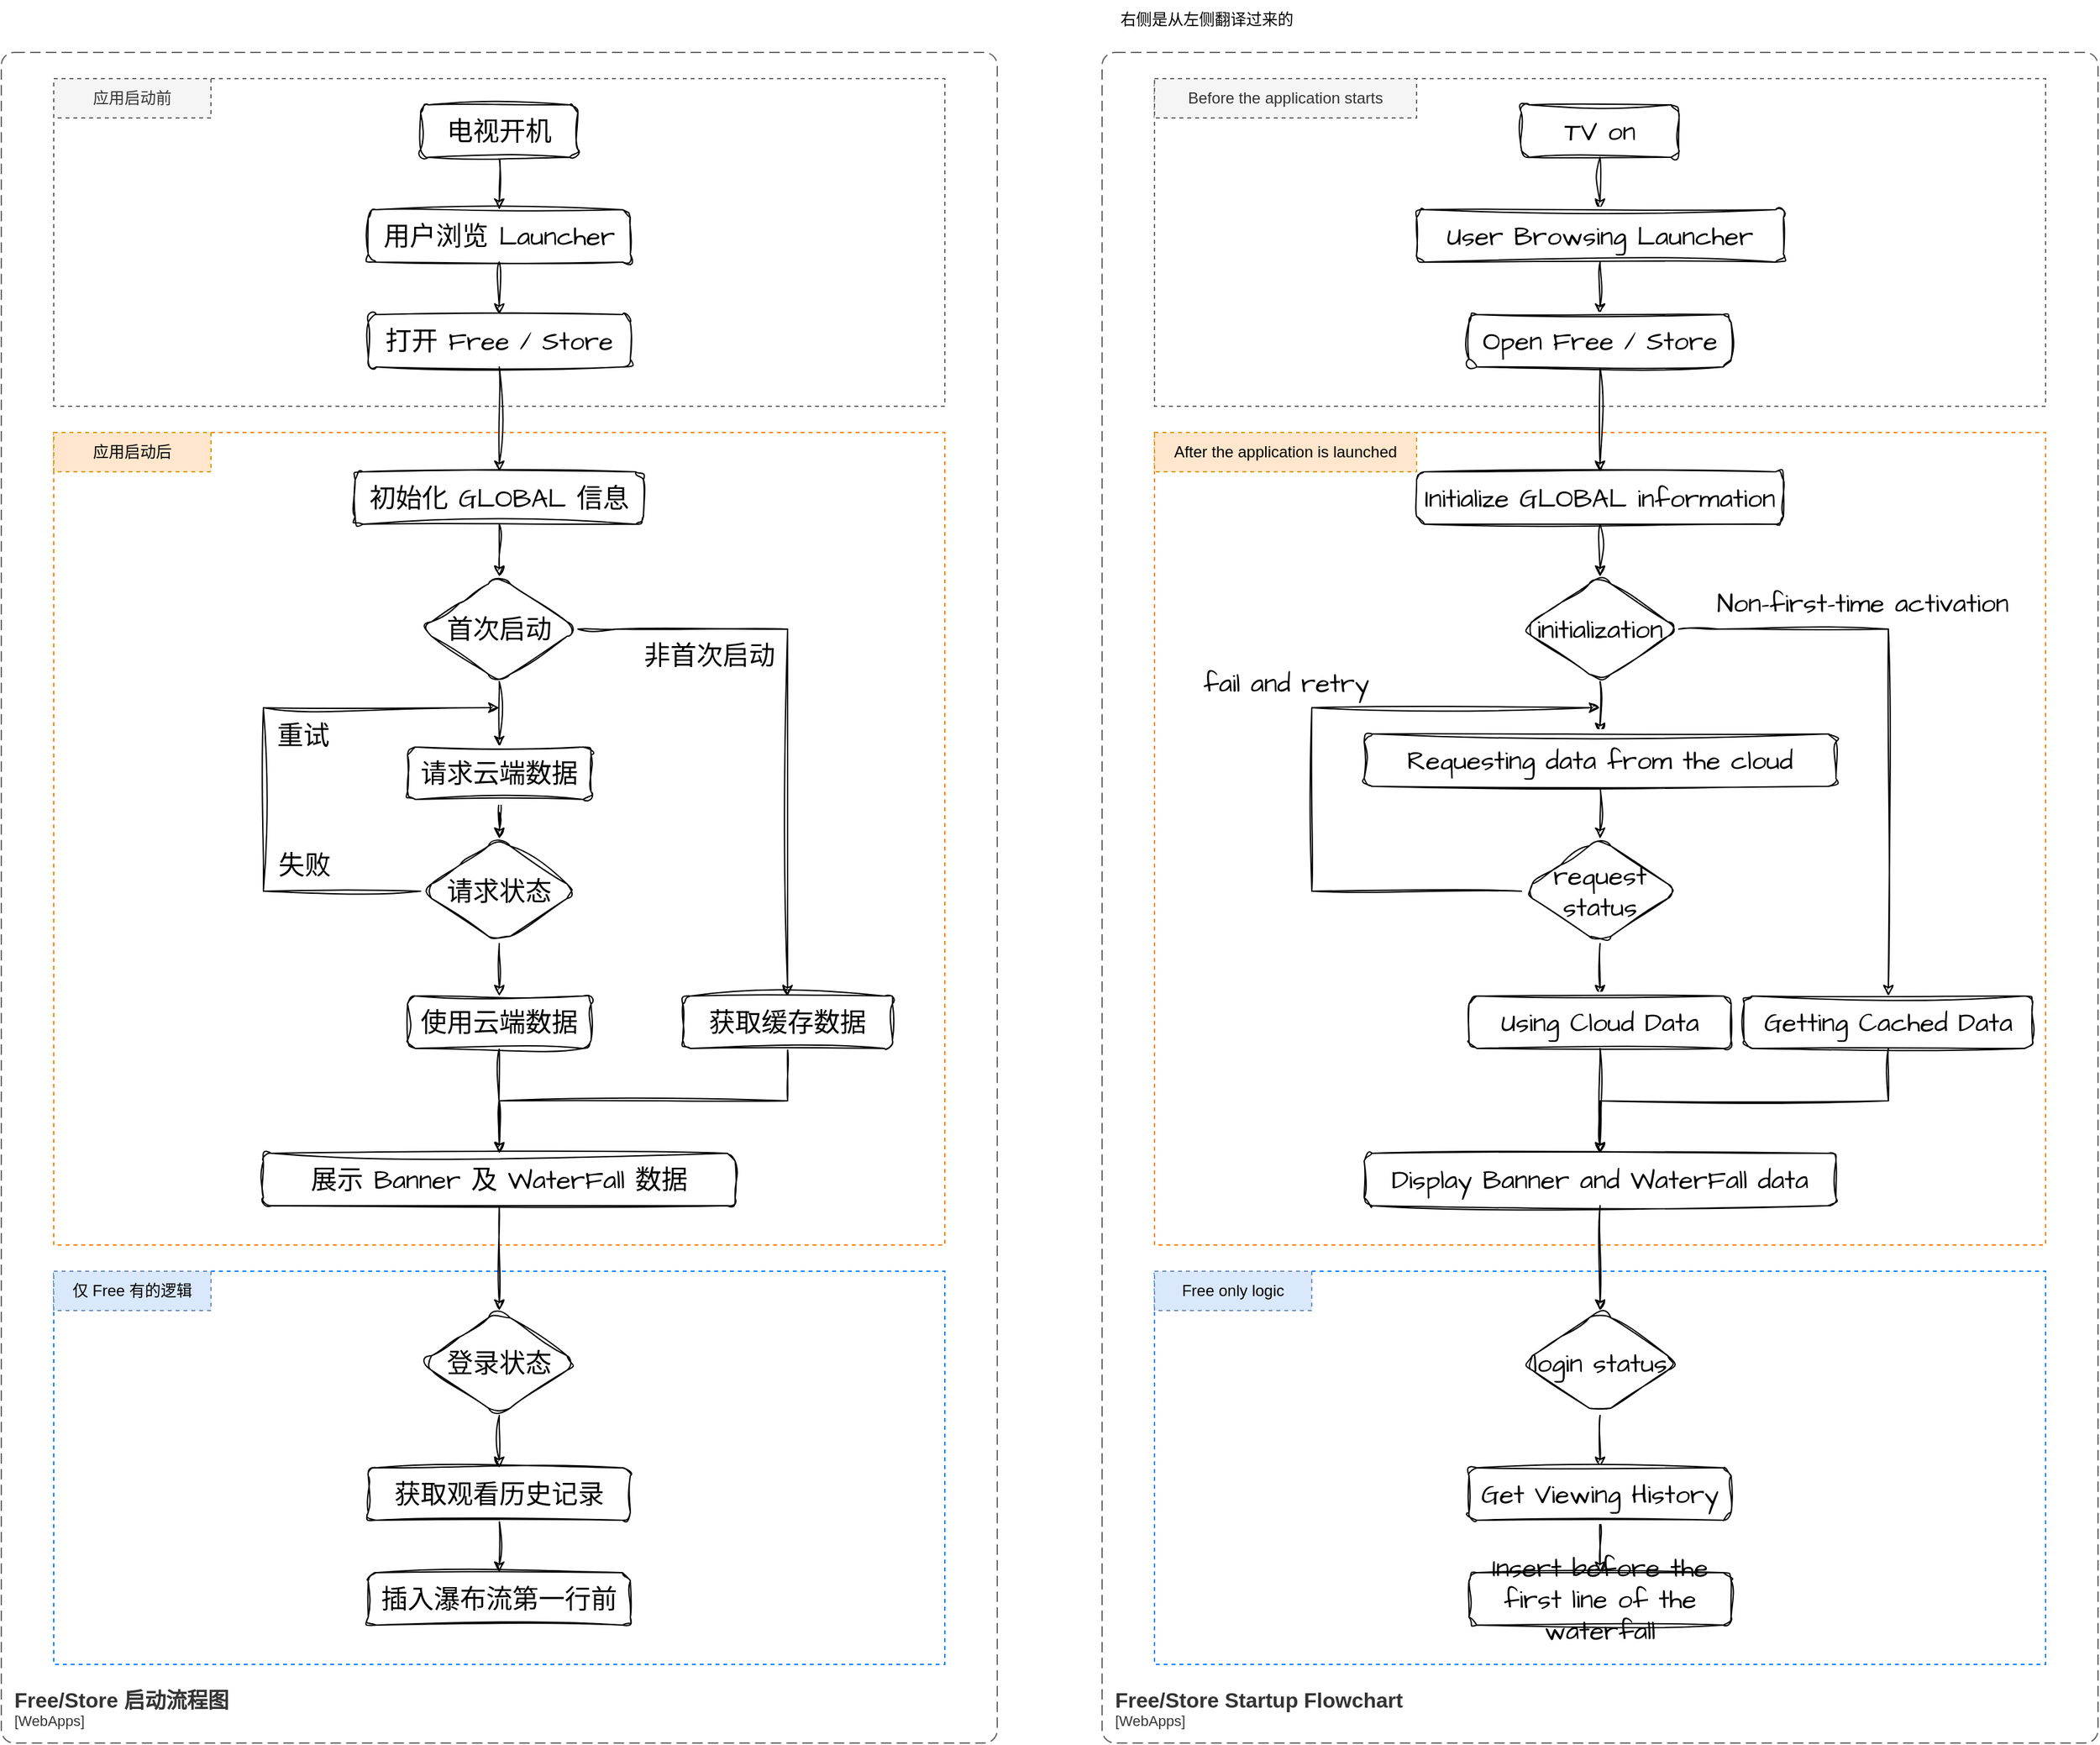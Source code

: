 <mxfile version="21.6.9" type="github" pages="5">
  <diagram name="启动流程图" id="OmMjOVtj1WEUcLDQ50cM">
    <mxGraphModel dx="1434" dy="758" grid="1" gridSize="10" guides="1" tooltips="1" connect="1" arrows="1" fold="1" page="1" pageScale="1" pageWidth="850" pageHeight="1100" math="0" shadow="0">
      <root>
        <mxCell id="0" />
        <mxCell id="1" parent="0" />
        <mxCell id="U54HDKtVTgjxA1WfnPBP-10" value="" style="rounded=0;whiteSpace=wrap;html=1;fillColor=none;dashed=1;strokeColor=#007FFF;" parent="1" vertex="1">
          <mxGeometry x="80" y="970" width="680" height="300" as="geometry" />
        </mxCell>
        <mxCell id="BeOqlMDNT2hyVOoKO-SY-1" value="" style="rounded=0;whiteSpace=wrap;html=1;fillColor=none;dashed=1;strokeColor=#666666;" parent="1" vertex="1">
          <mxGeometry x="80" y="60" width="680" height="250" as="geometry" />
        </mxCell>
        <mxCell id="BeOqlMDNT2hyVOoKO-SY-3" value="" style="rounded=0;whiteSpace=wrap;html=1;fillColor=none;dashed=1;strokeColor=#FF8000;" parent="1" vertex="1">
          <mxGeometry x="80" y="330" width="680" height="620" as="geometry" />
        </mxCell>
        <object placeholders="1" c4Name="Free/Store 启动流程图" c4Type="ContainerScopeBoundary" c4Application="WebApps" label="&lt;font style=&quot;font-size: 16px&quot;&gt;&lt;b&gt;&lt;div style=&quot;text-align: left&quot;&gt;%c4Name%&lt;/div&gt;&lt;/b&gt;&lt;/font&gt;&lt;div style=&quot;text-align: left&quot;&gt;[%c4Application%]&lt;/div&gt;" id="r8vYQXkaB_07H2IU4NtA-5">
          <mxCell style="rounded=1;fontSize=11;whiteSpace=wrap;html=1;dashed=1;arcSize=20;fillColor=none;strokeColor=#666666;fontColor=#333333;labelBackgroundColor=none;align=left;verticalAlign=bottom;labelBorderColor=none;spacingTop=0;spacing=10;dashPattern=8 4;metaEdit=1;rotatable=0;perimeter=rectanglePerimeter;noLabel=0;labelPadding=0;allowArrows=0;connectable=0;expand=0;recursiveResize=0;editable=1;pointerEvents=0;absoluteArcSize=1;points=[[0.25,0,0],[0.5,0,0],[0.75,0,0],[1,0.25,0],[1,0.5,0],[1,0.75,0],[0.75,1,0],[0.5,1,0],[0.25,1,0],[0,0.75,0],[0,0.5,0],[0,0.25,0]];" parent="1" vertex="1">
            <mxGeometry x="40" y="40" width="760" height="1290" as="geometry" />
          </mxCell>
        </object>
        <mxCell id="6uTm8aSySn-QDbrz-3B_-30" value="" style="edgeStyle=orthogonalEdgeStyle;rounded=0;sketch=1;hachureGap=4;jiggle=2;curveFitting=1;orthogonalLoop=1;jettySize=auto;html=1;fontFamily=Architects Daughter;fontSource=https%3A%2F%2Ffonts.googleapis.com%2Fcss%3Ffamily%3DArchitects%2BDaughter;fontSize=16;" parent="1" source="6uTm8aSySn-QDbrz-3B_-28" target="6uTm8aSySn-QDbrz-3B_-29" edge="1">
          <mxGeometry relative="1" as="geometry" />
        </mxCell>
        <mxCell id="6uTm8aSySn-QDbrz-3B_-28" value="电视开机" style="rounded=1;whiteSpace=wrap;html=1;sketch=1;hachureGap=4;jiggle=2;curveFitting=1;fontFamily=Architects Daughter;fontSource=https%3A%2F%2Ffonts.googleapis.com%2Fcss%3Ffamily%3DArchitects%2BDaughter;fontSize=20;" parent="1" vertex="1">
          <mxGeometry x="360" y="80" width="120" height="40" as="geometry" />
        </mxCell>
        <mxCell id="6uTm8aSySn-QDbrz-3B_-32" value="" style="edgeStyle=orthogonalEdgeStyle;rounded=0;sketch=1;hachureGap=4;jiggle=2;curveFitting=1;orthogonalLoop=1;jettySize=auto;html=1;fontFamily=Architects Daughter;fontSource=https%3A%2F%2Ffonts.googleapis.com%2Fcss%3Ffamily%3DArchitects%2BDaughter;fontSize=16;" parent="1" source="6uTm8aSySn-QDbrz-3B_-29" target="6uTm8aSySn-QDbrz-3B_-31" edge="1">
          <mxGeometry relative="1" as="geometry" />
        </mxCell>
        <mxCell id="6uTm8aSySn-QDbrz-3B_-29" value="用户浏览 Launcher" style="rounded=1;whiteSpace=wrap;html=1;sketch=1;hachureGap=4;jiggle=2;curveFitting=1;fontFamily=Architects Daughter;fontSource=https%3A%2F%2Ffonts.googleapis.com%2Fcss%3Ffamily%3DArchitects%2BDaughter;fontSize=20;" parent="1" vertex="1">
          <mxGeometry x="320" y="160" width="200" height="40" as="geometry" />
        </mxCell>
        <mxCell id="emMIz5wo6naSiFdNRP4s-1" style="edgeStyle=orthogonalEdgeStyle;rounded=0;sketch=1;hachureGap=4;jiggle=2;curveFitting=1;orthogonalLoop=1;jettySize=auto;html=1;exitX=0.5;exitY=1;exitDx=0;exitDy=0;entryX=0.5;entryY=0;entryDx=0;entryDy=0;fontFamily=Architects Daughter;fontSource=https%3A%2F%2Ffonts.googleapis.com%2Fcss%3Ffamily%3DArchitects%2BDaughter;fontSize=16;" parent="1" source="6uTm8aSySn-QDbrz-3B_-31" target="StkmtZbddWQm4w43DIUN-15" edge="1">
          <mxGeometry relative="1" as="geometry" />
        </mxCell>
        <mxCell id="6uTm8aSySn-QDbrz-3B_-31" value="打开 Free / Store" style="rounded=1;whiteSpace=wrap;html=1;sketch=1;hachureGap=4;jiggle=2;curveFitting=1;fontFamily=Architects Daughter;fontSource=https%3A%2F%2Ffonts.googleapis.com%2Fcss%3Ffamily%3DArchitects%2BDaughter;fontSize=20;" parent="1" vertex="1">
          <mxGeometry x="320" y="240" width="200" height="40" as="geometry" />
        </mxCell>
        <mxCell id="U54HDKtVTgjxA1WfnPBP-5" value="" style="edgeStyle=orthogonalEdgeStyle;rounded=0;sketch=1;hachureGap=4;jiggle=2;curveFitting=1;orthogonalLoop=1;jettySize=auto;html=1;fontFamily=Architects Daughter;fontSource=https%3A%2F%2Ffonts.googleapis.com%2Fcss%3Ffamily%3DArchitects%2BDaughter;fontSize=16;" parent="1" source="6uTm8aSySn-QDbrz-3B_-37" target="U54HDKtVTgjxA1WfnPBP-4" edge="1">
          <mxGeometry relative="1" as="geometry" />
        </mxCell>
        <mxCell id="6uTm8aSySn-QDbrz-3B_-37" value="展示 Banner 及 WaterFall 数据" style="rounded=1;whiteSpace=wrap;html=1;sketch=1;hachureGap=4;jiggle=2;curveFitting=1;fontFamily=Architects Daughter;fontSource=https%3A%2F%2Ffonts.googleapis.com%2Fcss%3Ffamily%3DArchitects%2BDaughter;fontSize=20;" parent="1" vertex="1">
          <mxGeometry x="240" y="880" width="360" height="40" as="geometry" />
        </mxCell>
        <mxCell id="BeOqlMDNT2hyVOoKO-SY-2" value="应用启动前" style="text;html=1;strokeColor=#666666;fillColor=#f5f5f5;align=center;verticalAlign=middle;whiteSpace=wrap;rounded=0;dashed=1;fontColor=#333333;" parent="1" vertex="1">
          <mxGeometry x="80" y="60" width="120" height="30" as="geometry" />
        </mxCell>
        <mxCell id="BeOqlMDNT2hyVOoKO-SY-4" value="应用启动后" style="text;html=1;strokeColor=#d79b00;fillColor=#ffe6cc;align=center;verticalAlign=middle;whiteSpace=wrap;rounded=0;dashed=1;" parent="1" vertex="1">
          <mxGeometry x="80" y="330" width="120" height="30" as="geometry" />
        </mxCell>
        <mxCell id="StkmtZbddWQm4w43DIUN-12" value="" style="edgeStyle=orthogonalEdgeStyle;rounded=0;sketch=1;hachureGap=4;jiggle=2;curveFitting=1;orthogonalLoop=1;jettySize=auto;html=1;fontFamily=Architects Daughter;fontSource=https%3A%2F%2Ffonts.googleapis.com%2Fcss%3Ffamily%3DArchitects%2BDaughter;fontSize=16;" parent="1" source="StkmtZbddWQm4w43DIUN-8" target="StkmtZbddWQm4w43DIUN-11" edge="1">
          <mxGeometry relative="1" as="geometry">
            <Array as="points">
              <mxPoint x="510" y="480" />
              <mxPoint x="510" y="480" />
            </Array>
          </mxGeometry>
        </mxCell>
        <mxCell id="StkmtZbddWQm4w43DIUN-33" value="非首次启动" style="edgeLabel;html=1;align=center;verticalAlign=middle;resizable=0;points=[];fontSize=20;fontFamily=Architects Daughter;" parent="StkmtZbddWQm4w43DIUN-12" vertex="1" connectable="0">
          <mxGeometry x="-0.295" y="3" relative="1" as="geometry">
            <mxPoint x="-55" y="23" as="offset" />
          </mxGeometry>
        </mxCell>
        <mxCell id="StkmtZbddWQm4w43DIUN-14" value="" style="edgeStyle=orthogonalEdgeStyle;rounded=0;sketch=1;hachureGap=4;jiggle=2;curveFitting=1;orthogonalLoop=1;jettySize=auto;html=1;fontFamily=Architects Daughter;fontSource=https%3A%2F%2Ffonts.googleapis.com%2Fcss%3Ffamily%3DArchitects%2BDaughter;fontSize=16;" parent="1" source="StkmtZbddWQm4w43DIUN-8" target="StkmtZbddWQm4w43DIUN-13" edge="1">
          <mxGeometry relative="1" as="geometry" />
        </mxCell>
        <mxCell id="StkmtZbddWQm4w43DIUN-8" value="首次启动" style="rhombus;whiteSpace=wrap;html=1;fontSize=20;fontFamily=Architects Daughter;rounded=1;sketch=1;hachureGap=4;jiggle=2;curveFitting=1;fontSource=https%3A%2F%2Ffonts.googleapis.com%2Fcss%3Ffamily%3DArchitects%2BDaughter;" parent="1" vertex="1">
          <mxGeometry x="360" y="440" width="120" height="80" as="geometry" />
        </mxCell>
        <mxCell id="StkmtZbddWQm4w43DIUN-35" style="edgeStyle=orthogonalEdgeStyle;rounded=0;sketch=1;hachureGap=4;jiggle=2;curveFitting=1;orthogonalLoop=1;jettySize=auto;html=1;exitX=0.5;exitY=1;exitDx=0;exitDy=0;entryX=0.5;entryY=0;entryDx=0;entryDy=0;fontFamily=Architects Daughter;fontSource=https%3A%2F%2Ffonts.googleapis.com%2Fcss%3Ffamily%3DArchitects%2BDaughter;fontSize=16;" parent="1" source="StkmtZbddWQm4w43DIUN-11" target="6uTm8aSySn-QDbrz-3B_-37" edge="1">
          <mxGeometry relative="1" as="geometry" />
        </mxCell>
        <mxCell id="StkmtZbddWQm4w43DIUN-11" value="获取缓存数据" style="whiteSpace=wrap;html=1;fontSize=20;fontFamily=Architects Daughter;rounded=1;sketch=1;hachureGap=4;jiggle=2;curveFitting=1;fontSource=https%3A%2F%2Ffonts.googleapis.com%2Fcss%3Ffamily%3DArchitects%2BDaughter;" parent="1" vertex="1">
          <mxGeometry x="560" y="760" width="160" height="40" as="geometry" />
        </mxCell>
        <mxCell id="StkmtZbddWQm4w43DIUN-21" value="" style="edgeStyle=orthogonalEdgeStyle;rounded=0;sketch=1;hachureGap=4;jiggle=2;curveFitting=1;orthogonalLoop=1;jettySize=auto;html=1;fontFamily=Architects Daughter;fontSource=https%3A%2F%2Ffonts.googleapis.com%2Fcss%3Ffamily%3DArchitects%2BDaughter;fontSize=16;" parent="1" source="StkmtZbddWQm4w43DIUN-13" target="StkmtZbddWQm4w43DIUN-20" edge="1">
          <mxGeometry relative="1" as="geometry" />
        </mxCell>
        <mxCell id="StkmtZbddWQm4w43DIUN-13" value="请求云端数据" style="whiteSpace=wrap;html=1;fontSize=20;fontFamily=Architects Daughter;rounded=1;sketch=1;hachureGap=4;jiggle=2;curveFitting=1;fontSource=https%3A%2F%2Ffonts.googleapis.com%2Fcss%3Ffamily%3DArchitects%2BDaughter;" parent="1" vertex="1">
          <mxGeometry x="350" y="570" width="140" height="40" as="geometry" />
        </mxCell>
        <mxCell id="StkmtZbddWQm4w43DIUN-17" style="edgeStyle=orthogonalEdgeStyle;rounded=0;sketch=1;hachureGap=4;jiggle=2;curveFitting=1;orthogonalLoop=1;jettySize=auto;html=1;exitX=0.5;exitY=1;exitDx=0;exitDy=0;entryX=0.5;entryY=0;entryDx=0;entryDy=0;fontFamily=Architects Daughter;fontSource=https%3A%2F%2Ffonts.googleapis.com%2Fcss%3Ffamily%3DArchitects%2BDaughter;fontSize=16;" parent="1" source="StkmtZbddWQm4w43DIUN-15" target="StkmtZbddWQm4w43DIUN-8" edge="1">
          <mxGeometry relative="1" as="geometry" />
        </mxCell>
        <mxCell id="StkmtZbddWQm4w43DIUN-15" value="初始化 GLOBAL 信息" style="rounded=1;whiteSpace=wrap;html=1;sketch=1;hachureGap=4;jiggle=2;curveFitting=1;fontFamily=Architects Daughter;fontSource=https%3A%2F%2Ffonts.googleapis.com%2Fcss%3Ffamily%3DArchitects%2BDaughter;fontSize=20;" parent="1" vertex="1">
          <mxGeometry x="310" y="360" width="220" height="40" as="geometry" />
        </mxCell>
        <mxCell id="StkmtZbddWQm4w43DIUN-26" value="" style="edgeStyle=orthogonalEdgeStyle;rounded=0;sketch=1;hachureGap=4;jiggle=2;curveFitting=1;orthogonalLoop=1;jettySize=auto;html=1;fontFamily=Architects Daughter;fontSource=https%3A%2F%2Ffonts.googleapis.com%2Fcss%3Ffamily%3DArchitects%2BDaughter;fontSize=16;" parent="1" source="StkmtZbddWQm4w43DIUN-20" target="StkmtZbddWQm4w43DIUN-25" edge="1">
          <mxGeometry relative="1" as="geometry" />
        </mxCell>
        <mxCell id="StkmtZbddWQm4w43DIUN-30" style="edgeStyle=orthogonalEdgeStyle;rounded=0;sketch=1;hachureGap=4;jiggle=2;curveFitting=1;orthogonalLoop=1;jettySize=auto;html=1;exitX=0;exitY=0.5;exitDx=0;exitDy=0;fontFamily=Architects Daughter;fontSource=https%3A%2F%2Ffonts.googleapis.com%2Fcss%3Ffamily%3DArchitects%2BDaughter;fontSize=16;" parent="1" source="StkmtZbddWQm4w43DIUN-20" edge="1">
          <mxGeometry relative="1" as="geometry">
            <mxPoint x="420" y="540" as="targetPoint" />
            <Array as="points">
              <mxPoint x="240" y="680" />
              <mxPoint x="240" y="540" />
            </Array>
          </mxGeometry>
        </mxCell>
        <mxCell id="StkmtZbddWQm4w43DIUN-31" value="重试" style="edgeLabel;html=1;align=center;verticalAlign=middle;resizable=0;points=[];fontSize=20;fontFamily=Architects Daughter;" parent="StkmtZbddWQm4w43DIUN-30" vertex="1" connectable="0">
          <mxGeometry x="-0.006" y="3" relative="1" as="geometry">
            <mxPoint x="33" y="-21" as="offset" />
          </mxGeometry>
        </mxCell>
        <mxCell id="StkmtZbddWQm4w43DIUN-32" value="失败" style="edgeLabel;html=1;align=center;verticalAlign=middle;resizable=0;points=[];fontSize=20;fontFamily=Architects Daughter;" parent="StkmtZbddWQm4w43DIUN-30" vertex="1" connectable="0">
          <mxGeometry x="-0.656" relative="1" as="geometry">
            <mxPoint x="-14" y="-20" as="offset" />
          </mxGeometry>
        </mxCell>
        <mxCell id="StkmtZbddWQm4w43DIUN-20" value="请求状态" style="rhombus;whiteSpace=wrap;html=1;fontSize=20;fontFamily=Architects Daughter;rounded=1;sketch=1;hachureGap=4;jiggle=2;curveFitting=1;fontSource=https%3A%2F%2Ffonts.googleapis.com%2Fcss%3Ffamily%3DArchitects%2BDaughter;" parent="1" vertex="1">
          <mxGeometry x="360" y="640" width="120" height="80" as="geometry" />
        </mxCell>
        <mxCell id="StkmtZbddWQm4w43DIUN-34" style="edgeStyle=orthogonalEdgeStyle;rounded=0;sketch=1;hachureGap=4;jiggle=2;curveFitting=1;orthogonalLoop=1;jettySize=auto;html=1;exitX=0.5;exitY=1;exitDx=0;exitDy=0;entryX=0.5;entryY=0;entryDx=0;entryDy=0;fontFamily=Architects Daughter;fontSource=https%3A%2F%2Ffonts.googleapis.com%2Fcss%3Ffamily%3DArchitects%2BDaughter;fontSize=16;" parent="1" source="StkmtZbddWQm4w43DIUN-25" target="6uTm8aSySn-QDbrz-3B_-37" edge="1">
          <mxGeometry relative="1" as="geometry" />
        </mxCell>
        <mxCell id="StkmtZbddWQm4w43DIUN-25" value="使用云端数据" style="whiteSpace=wrap;html=1;fontSize=20;fontFamily=Architects Daughter;rounded=1;sketch=1;hachureGap=4;jiggle=2;curveFitting=1;fontSource=https%3A%2F%2Ffonts.googleapis.com%2Fcss%3Ffamily%3DArchitects%2BDaughter;" parent="1" vertex="1">
          <mxGeometry x="350" y="760" width="140" height="40" as="geometry" />
        </mxCell>
        <mxCell id="U54HDKtVTgjxA1WfnPBP-7" value="" style="edgeStyle=orthogonalEdgeStyle;rounded=0;sketch=1;hachureGap=4;jiggle=2;curveFitting=1;orthogonalLoop=1;jettySize=auto;html=1;fontFamily=Architects Daughter;fontSource=https%3A%2F%2Ffonts.googleapis.com%2Fcss%3Ffamily%3DArchitects%2BDaughter;fontSize=16;" parent="1" source="U54HDKtVTgjxA1WfnPBP-4" target="U54HDKtVTgjxA1WfnPBP-6" edge="1">
          <mxGeometry relative="1" as="geometry" />
        </mxCell>
        <mxCell id="U54HDKtVTgjxA1WfnPBP-4" value="登录状态" style="rhombus;whiteSpace=wrap;html=1;fontSize=20;fontFamily=Architects Daughter;rounded=1;sketch=1;hachureGap=4;jiggle=2;curveFitting=1;fontSource=https%3A%2F%2Ffonts.googleapis.com%2Fcss%3Ffamily%3DArchitects%2BDaughter;" parent="1" vertex="1">
          <mxGeometry x="360" y="1000" width="120" height="80" as="geometry" />
        </mxCell>
        <mxCell id="U54HDKtVTgjxA1WfnPBP-9" value="" style="edgeStyle=orthogonalEdgeStyle;rounded=0;sketch=1;hachureGap=4;jiggle=2;curveFitting=1;orthogonalLoop=1;jettySize=auto;html=1;fontFamily=Architects Daughter;fontSource=https%3A%2F%2Ffonts.googleapis.com%2Fcss%3Ffamily%3DArchitects%2BDaughter;fontSize=16;" parent="1" source="U54HDKtVTgjxA1WfnPBP-6" target="U54HDKtVTgjxA1WfnPBP-8" edge="1">
          <mxGeometry relative="1" as="geometry" />
        </mxCell>
        <mxCell id="U54HDKtVTgjxA1WfnPBP-6" value="获取观看历史记录" style="whiteSpace=wrap;html=1;fontSize=20;fontFamily=Architects Daughter;rounded=1;sketch=1;hachureGap=4;jiggle=2;curveFitting=1;fontSource=https%3A%2F%2Ffonts.googleapis.com%2Fcss%3Ffamily%3DArchitects%2BDaughter;" parent="1" vertex="1">
          <mxGeometry x="320" y="1120" width="200" height="40" as="geometry" />
        </mxCell>
        <mxCell id="U54HDKtVTgjxA1WfnPBP-8" value="插入瀑布流第一行前" style="whiteSpace=wrap;html=1;fontSize=20;fontFamily=Architects Daughter;rounded=1;sketch=1;hachureGap=4;jiggle=2;curveFitting=1;fontSource=https%3A%2F%2Ffonts.googleapis.com%2Fcss%3Ffamily%3DArchitects%2BDaughter;" parent="1" vertex="1">
          <mxGeometry x="320" y="1200" width="200" height="40" as="geometry" />
        </mxCell>
        <mxCell id="U54HDKtVTgjxA1WfnPBP-11" value="仅 Free 有的逻辑" style="text;html=1;strokeColor=#6c8ebf;fillColor=#dae8fc;align=center;verticalAlign=middle;whiteSpace=wrap;rounded=0;dashed=1;" parent="1" vertex="1">
          <mxGeometry x="80" y="970" width="120" height="30" as="geometry" />
        </mxCell>
        <mxCell id="inMUaE2B652QoWm0SJNz-1" value="" style="rounded=0;whiteSpace=wrap;html=1;fillColor=none;dashed=1;strokeColor=#007FFF;" vertex="1" parent="1">
          <mxGeometry x="920" y="970" width="680" height="300" as="geometry" />
        </mxCell>
        <mxCell id="inMUaE2B652QoWm0SJNz-2" value="" style="rounded=0;whiteSpace=wrap;html=1;fillColor=none;dashed=1;strokeColor=#666666;" vertex="1" parent="1">
          <mxGeometry x="920" y="60" width="680" height="250" as="geometry" />
        </mxCell>
        <mxCell id="inMUaE2B652QoWm0SJNz-3" value="" style="rounded=0;whiteSpace=wrap;html=1;fillColor=none;dashed=1;strokeColor=#FF8000;" vertex="1" parent="1">
          <mxGeometry x="920" y="330" width="680" height="620" as="geometry" />
        </mxCell>
        <object placeholders="1" c4Name="Free/Store Startup Flowchart" c4Type="ContainerScopeBoundary" c4Application="WebApps" label="&lt;font style=&quot;font-size: 16px&quot;&gt;&lt;b&gt;&lt;div style=&quot;text-align: left&quot;&gt;%c4Name%&lt;/div&gt;&lt;/b&gt;&lt;/font&gt;&lt;div style=&quot;text-align: left&quot;&gt;[%c4Application%]&lt;/div&gt;" id="inMUaE2B652QoWm0SJNz-4">
          <mxCell style="rounded=1;fontSize=11;whiteSpace=wrap;html=1;dashed=1;arcSize=20;fillColor=none;strokeColor=#666666;fontColor=#333333;labelBackgroundColor=none;align=left;verticalAlign=bottom;labelBorderColor=none;spacingTop=0;spacing=10;dashPattern=8 4;metaEdit=1;rotatable=0;perimeter=rectanglePerimeter;noLabel=0;labelPadding=0;allowArrows=0;connectable=0;expand=0;recursiveResize=0;editable=1;pointerEvents=0;absoluteArcSize=1;points=[[0.25,0,0],[0.5,0,0],[0.75,0,0],[1,0.25,0],[1,0.5,0],[1,0.75,0],[0.75,1,0],[0.5,1,0],[0.25,1,0],[0,0.75,0],[0,0.5,0],[0,0.25,0]];" vertex="1" parent="1">
            <mxGeometry x="880" y="40" width="760" height="1290" as="geometry" />
          </mxCell>
        </object>
        <mxCell id="inMUaE2B652QoWm0SJNz-5" value="" style="edgeStyle=orthogonalEdgeStyle;rounded=0;sketch=1;hachureGap=4;jiggle=2;curveFitting=1;orthogonalLoop=1;jettySize=auto;html=1;fontFamily=Architects Daughter;fontSource=https%3A%2F%2Ffonts.googleapis.com%2Fcss%3Ffamily%3DArchitects%2BDaughter;fontSize=16;" edge="1" source="inMUaE2B652QoWm0SJNz-6" target="inMUaE2B652QoWm0SJNz-8" parent="1">
          <mxGeometry relative="1" as="geometry" />
        </mxCell>
        <mxCell id="inMUaE2B652QoWm0SJNz-6" value="TV on" style="rounded=1;whiteSpace=wrap;html=1;sketch=1;hachureGap=4;jiggle=2;curveFitting=1;fontFamily=Architects Daughter;fontSource=https%3A%2F%2Ffonts.googleapis.com%2Fcss%3Ffamily%3DArchitects%2BDaughter;fontSize=20;" vertex="1" parent="1">
          <mxGeometry x="1200" y="80" width="120" height="40" as="geometry" />
        </mxCell>
        <mxCell id="inMUaE2B652QoWm0SJNz-7" value="" style="edgeStyle=orthogonalEdgeStyle;rounded=0;sketch=1;hachureGap=4;jiggle=2;curveFitting=1;orthogonalLoop=1;jettySize=auto;html=1;fontFamily=Architects Daughter;fontSource=https%3A%2F%2Ffonts.googleapis.com%2Fcss%3Ffamily%3DArchitects%2BDaughter;fontSize=16;" edge="1" source="inMUaE2B652QoWm0SJNz-8" target="inMUaE2B652QoWm0SJNz-10" parent="1">
          <mxGeometry relative="1" as="geometry" />
        </mxCell>
        <mxCell id="inMUaE2B652QoWm0SJNz-8" value="User Browsing Launcher" style="rounded=1;whiteSpace=wrap;html=1;sketch=1;hachureGap=4;jiggle=2;curveFitting=1;fontFamily=Architects Daughter;fontSource=https%3A%2F%2Ffonts.googleapis.com%2Fcss%3Ffamily%3DArchitects%2BDaughter;fontSize=20;" vertex="1" parent="1">
          <mxGeometry x="1120" y="160" width="280" height="40" as="geometry" />
        </mxCell>
        <mxCell id="inMUaE2B652QoWm0SJNz-9" style="edgeStyle=orthogonalEdgeStyle;rounded=0;sketch=1;hachureGap=4;jiggle=2;curveFitting=1;orthogonalLoop=1;jettySize=auto;html=1;exitX=0.5;exitY=1;exitDx=0;exitDy=0;entryX=0.5;entryY=0;entryDx=0;entryDy=0;fontFamily=Architects Daughter;fontSource=https%3A%2F%2Ffonts.googleapis.com%2Fcss%3Ffamily%3DArchitects%2BDaughter;fontSize=16;" edge="1" source="inMUaE2B652QoWm0SJNz-10" target="inMUaE2B652QoWm0SJNz-24" parent="1">
          <mxGeometry relative="1" as="geometry" />
        </mxCell>
        <mxCell id="inMUaE2B652QoWm0SJNz-10" value="Open Free / Store" style="rounded=1;whiteSpace=wrap;html=1;sketch=1;hachureGap=4;jiggle=2;curveFitting=1;fontFamily=Architects Daughter;fontSource=https%3A%2F%2Ffonts.googleapis.com%2Fcss%3Ffamily%3DArchitects%2BDaughter;fontSize=20;" vertex="1" parent="1">
          <mxGeometry x="1160" y="240" width="200" height="40" as="geometry" />
        </mxCell>
        <mxCell id="inMUaE2B652QoWm0SJNz-11" value="" style="edgeStyle=orthogonalEdgeStyle;rounded=0;sketch=1;hachureGap=4;jiggle=2;curveFitting=1;orthogonalLoop=1;jettySize=auto;html=1;fontFamily=Architects Daughter;fontSource=https%3A%2F%2Ffonts.googleapis.com%2Fcss%3Ffamily%3DArchitects%2BDaughter;fontSize=16;" edge="1" source="inMUaE2B652QoWm0SJNz-12" target="inMUaE2B652QoWm0SJNz-33" parent="1">
          <mxGeometry relative="1" as="geometry" />
        </mxCell>
        <mxCell id="inMUaE2B652QoWm0SJNz-12" value="Display Banner and WaterFall data" style="rounded=1;whiteSpace=wrap;html=1;sketch=1;hachureGap=4;jiggle=2;curveFitting=1;fontFamily=Architects Daughter;fontSource=https%3A%2F%2Ffonts.googleapis.com%2Fcss%3Ffamily%3DArchitects%2BDaughter;fontSize=20;" vertex="1" parent="1">
          <mxGeometry x="1080" y="880" width="360" height="40" as="geometry" />
        </mxCell>
        <mxCell id="inMUaE2B652QoWm0SJNz-13" value="Before the application starts" style="text;html=1;strokeColor=#666666;fillColor=#f5f5f5;align=center;verticalAlign=middle;whiteSpace=wrap;rounded=0;dashed=1;fontColor=#333333;" vertex="1" parent="1">
          <mxGeometry x="920" y="60" width="200" height="30" as="geometry" />
        </mxCell>
        <mxCell id="inMUaE2B652QoWm0SJNz-14" value="After the application is launched" style="text;html=1;strokeColor=#d79b00;fillColor=#ffe6cc;align=center;verticalAlign=middle;whiteSpace=wrap;rounded=0;dashed=1;" vertex="1" parent="1">
          <mxGeometry x="920" y="330" width="200" height="30" as="geometry" />
        </mxCell>
        <mxCell id="inMUaE2B652QoWm0SJNz-15" value="" style="edgeStyle=orthogonalEdgeStyle;rounded=0;sketch=1;hachureGap=4;jiggle=2;curveFitting=1;orthogonalLoop=1;jettySize=auto;html=1;fontFamily=Architects Daughter;fontSource=https%3A%2F%2Ffonts.googleapis.com%2Fcss%3Ffamily%3DArchitects%2BDaughter;fontSize=16;" edge="1" source="inMUaE2B652QoWm0SJNz-18" target="inMUaE2B652QoWm0SJNz-20" parent="1">
          <mxGeometry relative="1" as="geometry">
            <Array as="points">
              <mxPoint x="1350" y="480" />
              <mxPoint x="1350" y="480" />
            </Array>
          </mxGeometry>
        </mxCell>
        <mxCell id="inMUaE2B652QoWm0SJNz-16" value="Non-first-time activation" style="edgeLabel;html=1;align=center;verticalAlign=middle;resizable=0;points=[];fontSize=20;fontFamily=Architects Daughter;" vertex="1" connectable="0" parent="inMUaE2B652QoWm0SJNz-15">
          <mxGeometry x="-0.295" y="3" relative="1" as="geometry">
            <mxPoint x="-15" y="-17" as="offset" />
          </mxGeometry>
        </mxCell>
        <mxCell id="inMUaE2B652QoWm0SJNz-17" value="" style="edgeStyle=orthogonalEdgeStyle;rounded=0;sketch=1;hachureGap=4;jiggle=2;curveFitting=1;orthogonalLoop=1;jettySize=auto;html=1;fontFamily=Architects Daughter;fontSource=https%3A%2F%2Ffonts.googleapis.com%2Fcss%3Ffamily%3DArchitects%2BDaughter;fontSize=16;" edge="1" source="inMUaE2B652QoWm0SJNz-18" target="inMUaE2B652QoWm0SJNz-22" parent="1">
          <mxGeometry relative="1" as="geometry" />
        </mxCell>
        <mxCell id="inMUaE2B652QoWm0SJNz-18" value="initialization" style="rhombus;whiteSpace=wrap;html=1;fontSize=20;fontFamily=Architects Daughter;rounded=1;sketch=1;hachureGap=4;jiggle=2;curveFitting=1;fontSource=https%3A%2F%2Ffonts.googleapis.com%2Fcss%3Ffamily%3DArchitects%2BDaughter;" vertex="1" parent="1">
          <mxGeometry x="1200" y="440" width="120" height="80" as="geometry" />
        </mxCell>
        <mxCell id="inMUaE2B652QoWm0SJNz-19" style="edgeStyle=orthogonalEdgeStyle;rounded=0;sketch=1;hachureGap=4;jiggle=2;curveFitting=1;orthogonalLoop=1;jettySize=auto;html=1;exitX=0.5;exitY=1;exitDx=0;exitDy=0;entryX=0.5;entryY=0;entryDx=0;entryDy=0;fontFamily=Architects Daughter;fontSource=https%3A%2F%2Ffonts.googleapis.com%2Fcss%3Ffamily%3DArchitects%2BDaughter;fontSize=16;" edge="1" source="inMUaE2B652QoWm0SJNz-20" target="inMUaE2B652QoWm0SJNz-12" parent="1">
          <mxGeometry relative="1" as="geometry" />
        </mxCell>
        <mxCell id="inMUaE2B652QoWm0SJNz-20" value="Getting Cached Data" style="whiteSpace=wrap;html=1;fontSize=20;fontFamily=Architects Daughter;rounded=1;sketch=1;hachureGap=4;jiggle=2;curveFitting=1;fontSource=https%3A%2F%2Ffonts.googleapis.com%2Fcss%3Ffamily%3DArchitects%2BDaughter;" vertex="1" parent="1">
          <mxGeometry x="1370" y="760" width="220" height="40" as="geometry" />
        </mxCell>
        <mxCell id="inMUaE2B652QoWm0SJNz-21" value="" style="edgeStyle=orthogonalEdgeStyle;rounded=0;sketch=1;hachureGap=4;jiggle=2;curveFitting=1;orthogonalLoop=1;jettySize=auto;html=1;fontFamily=Architects Daughter;fontSource=https%3A%2F%2Ffonts.googleapis.com%2Fcss%3Ffamily%3DArchitects%2BDaughter;fontSize=16;" edge="1" source="inMUaE2B652QoWm0SJNz-22" target="inMUaE2B652QoWm0SJNz-29" parent="1">
          <mxGeometry relative="1" as="geometry" />
        </mxCell>
        <mxCell id="inMUaE2B652QoWm0SJNz-22" value="Requesting data from the cloud" style="whiteSpace=wrap;html=1;fontSize=20;fontFamily=Architects Daughter;rounded=1;sketch=1;hachureGap=4;jiggle=2;curveFitting=1;fontSource=https%3A%2F%2Ffonts.googleapis.com%2Fcss%3Ffamily%3DArchitects%2BDaughter;" vertex="1" parent="1">
          <mxGeometry x="1080" y="560" width="360" height="40" as="geometry" />
        </mxCell>
        <mxCell id="inMUaE2B652QoWm0SJNz-23" style="edgeStyle=orthogonalEdgeStyle;rounded=0;sketch=1;hachureGap=4;jiggle=2;curveFitting=1;orthogonalLoop=1;jettySize=auto;html=1;exitX=0.5;exitY=1;exitDx=0;exitDy=0;entryX=0.5;entryY=0;entryDx=0;entryDy=0;fontFamily=Architects Daughter;fontSource=https%3A%2F%2Ffonts.googleapis.com%2Fcss%3Ffamily%3DArchitects%2BDaughter;fontSize=16;" edge="1" source="inMUaE2B652QoWm0SJNz-24" target="inMUaE2B652QoWm0SJNz-18" parent="1">
          <mxGeometry relative="1" as="geometry" />
        </mxCell>
        <mxCell id="inMUaE2B652QoWm0SJNz-24" value="Initialize GLOBAL information" style="rounded=1;whiteSpace=wrap;html=1;sketch=1;hachureGap=4;jiggle=2;curveFitting=1;fontFamily=Architects Daughter;fontSource=https%3A%2F%2Ffonts.googleapis.com%2Fcss%3Ffamily%3DArchitects%2BDaughter;fontSize=20;" vertex="1" parent="1">
          <mxGeometry x="1120" y="360" width="280" height="40" as="geometry" />
        </mxCell>
        <mxCell id="inMUaE2B652QoWm0SJNz-25" value="" style="edgeStyle=orthogonalEdgeStyle;rounded=0;sketch=1;hachureGap=4;jiggle=2;curveFitting=1;orthogonalLoop=1;jettySize=auto;html=1;fontFamily=Architects Daughter;fontSource=https%3A%2F%2Ffonts.googleapis.com%2Fcss%3Ffamily%3DArchitects%2BDaughter;fontSize=16;" edge="1" source="inMUaE2B652QoWm0SJNz-29" target="inMUaE2B652QoWm0SJNz-31" parent="1">
          <mxGeometry relative="1" as="geometry" />
        </mxCell>
        <mxCell id="inMUaE2B652QoWm0SJNz-26" style="edgeStyle=orthogonalEdgeStyle;rounded=0;sketch=1;hachureGap=4;jiggle=2;curveFitting=1;orthogonalLoop=1;jettySize=auto;html=1;exitX=0;exitY=0.5;exitDx=0;exitDy=0;fontFamily=Architects Daughter;fontSource=https%3A%2F%2Ffonts.googleapis.com%2Fcss%3Ffamily%3DArchitects%2BDaughter;fontSize=16;" edge="1" source="inMUaE2B652QoWm0SJNz-29" parent="1">
          <mxGeometry relative="1" as="geometry">
            <mxPoint x="1260" y="540" as="targetPoint" />
            <Array as="points">
              <mxPoint x="1040" y="680" />
              <mxPoint x="1040" y="540" />
            </Array>
          </mxGeometry>
        </mxCell>
        <mxCell id="inMUaE2B652QoWm0SJNz-27" value="fail and retry" style="edgeLabel;html=1;align=center;verticalAlign=middle;resizable=0;points=[];fontSize=20;fontFamily=Architects Daughter;" vertex="1" connectable="0" parent="inMUaE2B652QoWm0SJNz-26">
          <mxGeometry x="-0.006" y="3" relative="1" as="geometry">
            <mxPoint x="-17" y="-61" as="offset" />
          </mxGeometry>
        </mxCell>
        <mxCell id="inMUaE2B652QoWm0SJNz-29" value="request status" style="rhombus;whiteSpace=wrap;html=1;fontSize=20;fontFamily=Architects Daughter;rounded=1;sketch=1;hachureGap=4;jiggle=2;curveFitting=1;fontSource=https%3A%2F%2Ffonts.googleapis.com%2Fcss%3Ffamily%3DArchitects%2BDaughter;" vertex="1" parent="1">
          <mxGeometry x="1200" y="640" width="120" height="80" as="geometry" />
        </mxCell>
        <mxCell id="inMUaE2B652QoWm0SJNz-30" style="edgeStyle=orthogonalEdgeStyle;rounded=0;sketch=1;hachureGap=4;jiggle=2;curveFitting=1;orthogonalLoop=1;jettySize=auto;html=1;exitX=0.5;exitY=1;exitDx=0;exitDy=0;entryX=0.5;entryY=0;entryDx=0;entryDy=0;fontFamily=Architects Daughter;fontSource=https%3A%2F%2Ffonts.googleapis.com%2Fcss%3Ffamily%3DArchitects%2BDaughter;fontSize=16;" edge="1" source="inMUaE2B652QoWm0SJNz-31" target="inMUaE2B652QoWm0SJNz-12" parent="1">
          <mxGeometry relative="1" as="geometry" />
        </mxCell>
        <mxCell id="inMUaE2B652QoWm0SJNz-31" value="Using Cloud Data" style="whiteSpace=wrap;html=1;fontSize=20;fontFamily=Architects Daughter;rounded=1;sketch=1;hachureGap=4;jiggle=2;curveFitting=1;fontSource=https%3A%2F%2Ffonts.googleapis.com%2Fcss%3Ffamily%3DArchitects%2BDaughter;" vertex="1" parent="1">
          <mxGeometry x="1160" y="760" width="200" height="40" as="geometry" />
        </mxCell>
        <mxCell id="inMUaE2B652QoWm0SJNz-32" value="" style="edgeStyle=orthogonalEdgeStyle;rounded=0;sketch=1;hachureGap=4;jiggle=2;curveFitting=1;orthogonalLoop=1;jettySize=auto;html=1;fontFamily=Architects Daughter;fontSource=https%3A%2F%2Ffonts.googleapis.com%2Fcss%3Ffamily%3DArchitects%2BDaughter;fontSize=16;" edge="1" source="inMUaE2B652QoWm0SJNz-33" target="inMUaE2B652QoWm0SJNz-35" parent="1">
          <mxGeometry relative="1" as="geometry" />
        </mxCell>
        <mxCell id="inMUaE2B652QoWm0SJNz-33" value="login status" style="rhombus;whiteSpace=wrap;html=1;fontSize=20;fontFamily=Architects Daughter;rounded=1;sketch=1;hachureGap=4;jiggle=2;curveFitting=1;fontSource=https%3A%2F%2Ffonts.googleapis.com%2Fcss%3Ffamily%3DArchitects%2BDaughter;" vertex="1" parent="1">
          <mxGeometry x="1200" y="1000" width="120" height="80" as="geometry" />
        </mxCell>
        <mxCell id="inMUaE2B652QoWm0SJNz-34" value="" style="edgeStyle=orthogonalEdgeStyle;rounded=0;sketch=1;hachureGap=4;jiggle=2;curveFitting=1;orthogonalLoop=1;jettySize=auto;html=1;fontFamily=Architects Daughter;fontSource=https%3A%2F%2Ffonts.googleapis.com%2Fcss%3Ffamily%3DArchitects%2BDaughter;fontSize=16;" edge="1" source="inMUaE2B652QoWm0SJNz-35" target="inMUaE2B652QoWm0SJNz-36" parent="1">
          <mxGeometry relative="1" as="geometry" />
        </mxCell>
        <mxCell id="inMUaE2B652QoWm0SJNz-35" value="Get Viewing History" style="whiteSpace=wrap;html=1;fontSize=20;fontFamily=Architects Daughter;rounded=1;sketch=1;hachureGap=4;jiggle=2;curveFitting=1;fontSource=https%3A%2F%2Ffonts.googleapis.com%2Fcss%3Ffamily%3DArchitects%2BDaughter;" vertex="1" parent="1">
          <mxGeometry x="1160" y="1120" width="200" height="40" as="geometry" />
        </mxCell>
        <mxCell id="inMUaE2B652QoWm0SJNz-36" value="Insert before the first line of the waterfall" style="whiteSpace=wrap;html=1;fontSize=20;fontFamily=Architects Daughter;rounded=1;sketch=1;hachureGap=4;jiggle=2;curveFitting=1;fontSource=https%3A%2F%2Ffonts.googleapis.com%2Fcss%3Ffamily%3DArchitects%2BDaughter;" vertex="1" parent="1">
          <mxGeometry x="1160" y="1200" width="200" height="40" as="geometry" />
        </mxCell>
        <mxCell id="inMUaE2B652QoWm0SJNz-37" value="Free only logic" style="text;html=1;strokeColor=#6c8ebf;fillColor=#dae8fc;align=center;verticalAlign=middle;whiteSpace=wrap;rounded=0;dashed=1;" vertex="1" parent="1">
          <mxGeometry x="920" y="970" width="120" height="30" as="geometry" />
        </mxCell>
        <mxCell id="inMUaE2B652QoWm0SJNz-38" value="右侧是从左侧翻译过来的" style="text;html=1;strokeColor=none;fillColor=none;align=center;verticalAlign=middle;whiteSpace=wrap;rounded=0;" vertex="1" parent="1">
          <mxGeometry x="880" width="160" height="30" as="geometry" />
        </mxCell>
      </root>
    </mxGraphModel>
  </diagram>
  <diagram name="启动时序图" id="u4Ig959fDjBqOCB26ZBi">
    <mxGraphModel dx="1434" dy="756" grid="1" gridSize="10" guides="1" tooltips="1" connect="1" arrows="1" fold="1" page="1" pageScale="1" pageWidth="850" pageHeight="1100" math="0" shadow="0">
      <root>
        <mxCell id="xyCMXDjUnVWn2i5L96T--0" />
        <mxCell id="xyCMXDjUnVWn2i5L96T--1" parent="xyCMXDjUnVWn2i5L96T--0" />
        <mxCell id="xPAIn7jwNp17_iDfmiHx-0" value="" style="shape=umlLifeline;perimeter=lifelinePerimeter;whiteSpace=wrap;html=1;container=1;dropTarget=0;collapsible=0;recursiveResize=0;outlineConnect=0;portConstraint=eastwest;newEdgeStyle={&quot;edgeStyle&quot;:&quot;elbowEdgeStyle&quot;,&quot;elbow&quot;:&quot;vertical&quot;,&quot;curved&quot;:0,&quot;rounded&quot;:0};participant=umlActor;size=60;fillColor=#f8cecc;strokeColor=#b85450;strokeWidth=2;" parent="xyCMXDjUnVWn2i5L96T--1" vertex="1">
          <mxGeometry x="40" y="80" width="40" height="680" as="geometry" />
        </mxCell>
        <mxCell id="xPAIn7jwNp17_iDfmiHx-1" value="main.js" style="shape=umlLifeline;perimeter=lifelinePerimeter;whiteSpace=wrap;html=1;container=1;dropTarget=0;collapsible=0;recursiveResize=0;outlineConnect=0;portConstraint=eastwest;newEdgeStyle={&quot;edgeStyle&quot;:&quot;elbowEdgeStyle&quot;,&quot;elbow&quot;:&quot;vertical&quot;,&quot;curved&quot;:0,&quot;rounded&quot;:0};size=60;fillColor=#d5e8d4;strokeColor=#82b366;strokeWidth=2;" parent="xyCMXDjUnVWn2i5L96T--1" vertex="1">
          <mxGeometry x="180" y="80" width="100" height="680" as="geometry" />
        </mxCell>
        <mxCell id="xPAIn7jwNp17_iDfmiHx-2" value="" style="html=1;points=[];perimeter=orthogonalPerimeter;outlineConnect=0;targetShapes=umlLifeline;portConstraint=eastwest;newEdgeStyle={&quot;edgeStyle&quot;:&quot;elbowEdgeStyle&quot;,&quot;elbow&quot;:&quot;vertical&quot;,&quot;curved&quot;:0,&quot;rounded&quot;:0};" parent="xPAIn7jwNp17_iDfmiHx-1" vertex="1">
          <mxGeometry x="45" y="80" width="10" height="40" as="geometry" />
        </mxCell>
        <mxCell id="xPAIn7jwNp17_iDfmiHx-3" value="config.js" style="shape=umlLifeline;perimeter=lifelinePerimeter;whiteSpace=wrap;html=1;container=1;dropTarget=0;collapsible=0;recursiveResize=0;outlineConnect=0;portConstraint=eastwest;newEdgeStyle={&quot;edgeStyle&quot;:&quot;elbowEdgeStyle&quot;,&quot;elbow&quot;:&quot;vertical&quot;,&quot;curved&quot;:0,&quot;rounded&quot;:0};size=60;fillColor=#d5e8d4;strokeColor=#82b366;strokeWidth=2;" parent="xyCMXDjUnVWn2i5L96T--1" vertex="1">
          <mxGeometry x="340" y="80" width="100" height="680" as="geometry" />
        </mxCell>
        <mxCell id="xPAIn7jwNp17_iDfmiHx-4" value="" style="html=1;points=[];perimeter=orthogonalPerimeter;outlineConnect=0;targetShapes=umlLifeline;portConstraint=eastwest;newEdgeStyle={&quot;edgeStyle&quot;:&quot;elbowEdgeStyle&quot;,&quot;elbow&quot;:&quot;vertical&quot;,&quot;curved&quot;:0,&quot;rounded&quot;:0};" parent="xPAIn7jwNp17_iDfmiHx-3" vertex="1">
          <mxGeometry x="45" y="120" width="10" height="80" as="geometry" />
        </mxCell>
        <mxCell id="xPAIn7jwNp17_iDfmiHx-5" value="GLOBAL&lt;br&gt;&amp;nbsp; &amp;nbsp; &amp;nbsp;和&lt;br&gt;VERSION" style="html=1;align=left;spacingLeft=2;endArrow=block;rounded=0;edgeStyle=orthogonalEdgeStyle;curved=0;rounded=0;dashed=1;" parent="xPAIn7jwNp17_iDfmiHx-3" target="xPAIn7jwNp17_iDfmiHx-4" edge="1">
          <mxGeometry y="10" relative="1" as="geometry">
            <mxPoint x="55" y="140" as="sourcePoint" />
            <Array as="points">
              <mxPoint x="90" y="140" />
              <mxPoint x="90" y="180" />
            </Array>
            <mxPoint x="60" y="170.0" as="targetPoint" />
            <mxPoint as="offset" />
          </mxGeometry>
        </mxCell>
        <mxCell id="xPAIn7jwNp17_iDfmiHx-6" value="1. 运行时入口" style="html=1;verticalAlign=bottom;startArrow=oval;endArrow=block;startSize=8;edgeStyle=elbowEdgeStyle;elbow=vertical;curved=0;rounded=0;" parent="xyCMXDjUnVWn2i5L96T--1" source="xPAIn7jwNp17_iDfmiHx-0" target="xPAIn7jwNp17_iDfmiHx-2" edge="1">
          <mxGeometry x="-0.01" relative="1" as="geometry">
            <mxPoint x="150" y="160" as="sourcePoint" />
            <mxPoint as="offset" />
          </mxGeometry>
        </mxCell>
        <mxCell id="xPAIn7jwNp17_iDfmiHx-7" value="src/init" style="shape=umlFrame;whiteSpace=wrap;html=1;pointerEvents=0;width=120;height=30;fillColor=#d5e8d4;strokeColor=#82b366;" parent="xyCMXDjUnVWn2i5L96T--1" vertex="1">
          <mxGeometry x="320" y="40" width="700" height="110" as="geometry" />
        </mxCell>
        <mxCell id="xPAIn7jwNp17_iDfmiHx-8" value="vui.js" style="shape=umlLifeline;perimeter=lifelinePerimeter;whiteSpace=wrap;html=1;container=1;dropTarget=0;collapsible=0;recursiveResize=0;outlineConnect=0;portConstraint=eastwest;newEdgeStyle={&quot;edgeStyle&quot;:&quot;elbowEdgeStyle&quot;,&quot;elbow&quot;:&quot;vertical&quot;,&quot;curved&quot;:0,&quot;rounded&quot;:0};size=60;fillColor=#d5e8d4;strokeColor=#82b366;strokeWidth=2;" parent="xyCMXDjUnVWn2i5L96T--1" vertex="1">
          <mxGeometry x="480" y="80" width="100" height="680" as="geometry" />
        </mxCell>
        <mxCell id="xPAIn7jwNp17_iDfmiHx-9" value="" style="html=1;points=[];perimeter=orthogonalPerimeter;outlineConnect=0;targetShapes=umlLifeline;portConstraint=eastwest;newEdgeStyle={&quot;edgeStyle&quot;:&quot;elbowEdgeStyle&quot;,&quot;elbow&quot;:&quot;vertical&quot;,&quot;curved&quot;:0,&quot;rounded&quot;:0};" parent="xPAIn7jwNp17_iDfmiHx-8" vertex="1">
          <mxGeometry x="45" y="200" width="10" height="80" as="geometry" />
        </mxCell>
        <mxCell id="xPAIn7jwNp17_iDfmiHx-10" value="vue.js" style="shape=umlLifeline;perimeter=lifelinePerimeter;whiteSpace=wrap;html=1;container=1;dropTarget=0;collapsible=0;recursiveResize=0;outlineConnect=0;portConstraint=eastwest;newEdgeStyle={&quot;edgeStyle&quot;:&quot;elbowEdgeStyle&quot;,&quot;elbow&quot;:&quot;vertical&quot;,&quot;curved&quot;:0,&quot;rounded&quot;:0};size=60;fillColor=#d5e8d4;strokeColor=#82b366;strokeWidth=2;" parent="xyCMXDjUnVWn2i5L96T--1" vertex="1">
          <mxGeometry x="620" y="80" width="100" height="680" as="geometry" />
        </mxCell>
        <mxCell id="xPAIn7jwNp17_iDfmiHx-11" value="" style="html=1;points=[];perimeter=orthogonalPerimeter;outlineConnect=0;targetShapes=umlLifeline;portConstraint=eastwest;newEdgeStyle={&quot;edgeStyle&quot;:&quot;elbowEdgeStyle&quot;,&quot;elbow&quot;:&quot;vertical&quot;,&quot;curved&quot;:0,&quot;rounded&quot;:0};" parent="xPAIn7jwNp17_iDfmiHx-10" vertex="1">
          <mxGeometry x="45" y="280" width="10" height="80" as="geometry" />
        </mxCell>
        <mxCell id="xPAIn7jwNp17_iDfmiHx-12" value="2. 初始化全局变量" style="html=1;verticalAlign=bottom;startArrow=oval;endArrow=block;startSize=8;edgeStyle=elbowEdgeStyle;elbow=vertical;curved=0;rounded=0;" parent="xyCMXDjUnVWn2i5L96T--1" source="xPAIn7jwNp17_iDfmiHx-1" target="xPAIn7jwNp17_iDfmiHx-4" edge="1">
          <mxGeometry relative="1" as="geometry">
            <mxPoint x="350" y="200" as="sourcePoint" />
          </mxGeometry>
        </mxCell>
        <mxCell id="xPAIn7jwNp17_iDfmiHx-13" value="&amp;nbsp; &amp;nbsp;VUI" style="shape=umlLifeline;perimeter=lifelinePerimeter;whiteSpace=wrap;html=1;container=1;dropTarget=0;collapsible=0;recursiveResize=0;outlineConnect=0;portConstraint=eastwest;newEdgeStyle={&quot;edgeStyle&quot;:&quot;elbowEdgeStyle&quot;,&quot;elbow&quot;:&quot;vertical&quot;,&quot;curved&quot;:0,&quot;rounded&quot;:0};participant=umlBoundary;size=60;fillColor=#fff2cc;strokeColor=#d6b656;strokeWidth=2;" parent="xyCMXDjUnVWn2i5L96T--1" vertex="1">
          <mxGeometry x="1200" y="80" width="70" height="680" as="geometry" />
        </mxCell>
        <mxCell id="xPAIn7jwNp17_iDfmiHx-14" value="" style="html=1;points=[];perimeter=orthogonalPerimeter;outlineConnect=0;targetShapes=umlLifeline;portConstraint=eastwest;newEdgeStyle={&quot;edgeStyle&quot;:&quot;elbowEdgeStyle&quot;,&quot;elbow&quot;:&quot;vertical&quot;,&quot;curved&quot;:0,&quot;rounded&quot;:0};" parent="xPAIn7jwNp17_iDfmiHx-13" vertex="1">
          <mxGeometry x="30" y="200" width="10" height="80" as="geometry" />
        </mxCell>
        <mxCell id="xPAIn7jwNp17_iDfmiHx-15" value="pwa.js" style="shape=umlLifeline;perimeter=lifelinePerimeter;whiteSpace=wrap;html=1;container=1;dropTarget=0;collapsible=0;recursiveResize=0;outlineConnect=0;portConstraint=eastwest;newEdgeStyle={&quot;edgeStyle&quot;:&quot;elbowEdgeStyle&quot;,&quot;elbow&quot;:&quot;vertical&quot;,&quot;curved&quot;:0,&quot;rounded&quot;:0};size=60;fillColor=#d5e8d4;strokeColor=#82b366;strokeWidth=2;" parent="xyCMXDjUnVWn2i5L96T--1" vertex="1">
          <mxGeometry x="760" y="80" width="100" height="680" as="geometry" />
        </mxCell>
        <mxCell id="xPAIn7jwNp17_iDfmiHx-16" value="" style="html=1;points=[];perimeter=orthogonalPerimeter;outlineConnect=0;targetShapes=umlLifeline;portConstraint=eastwest;newEdgeStyle={&quot;edgeStyle&quot;:&quot;elbowEdgeStyle&quot;,&quot;elbow&quot;:&quot;vertical&quot;,&quot;curved&quot;:0,&quot;rounded&quot;:0};" parent="xPAIn7jwNp17_iDfmiHx-15" vertex="1">
          <mxGeometry x="45" y="360" width="10" height="80" as="geometry" />
        </mxCell>
        <mxCell id="xPAIn7jwNp17_iDfmiHx-17" value="event.js" style="shape=umlLifeline;perimeter=lifelinePerimeter;whiteSpace=wrap;html=1;container=1;dropTarget=0;collapsible=0;recursiveResize=0;outlineConnect=0;portConstraint=eastwest;newEdgeStyle={&quot;edgeStyle&quot;:&quot;elbowEdgeStyle&quot;,&quot;elbow&quot;:&quot;vertical&quot;,&quot;curved&quot;:0,&quot;rounded&quot;:0};size=60;fillColor=#d5e8d4;strokeColor=#82b366;strokeWidth=2;" parent="xyCMXDjUnVWn2i5L96T--1" vertex="1">
          <mxGeometry x="900" y="80" width="100" height="680" as="geometry" />
        </mxCell>
        <mxCell id="xPAIn7jwNp17_iDfmiHx-18" value="" style="html=1;points=[];perimeter=orthogonalPerimeter;outlineConnect=0;targetShapes=umlLifeline;portConstraint=eastwest;newEdgeStyle={&quot;edgeStyle&quot;:&quot;elbowEdgeStyle&quot;,&quot;elbow&quot;:&quot;vertical&quot;,&quot;curved&quot;:0,&quot;rounded&quot;:0};" parent="xPAIn7jwNp17_iDfmiHx-17" vertex="1">
          <mxGeometry x="45" y="440" width="10" height="80" as="geometry" />
        </mxCell>
        <mxCell id="xPAIn7jwNp17_iDfmiHx-19" value="按键和消息" style="html=1;align=left;spacingLeft=2;endArrow=block;rounded=0;edgeStyle=orthogonalEdgeStyle;curved=0;rounded=0;dashed=1;" parent="xPAIn7jwNp17_iDfmiHx-17" target="xPAIn7jwNp17_iDfmiHx-18" edge="1">
          <mxGeometry x="0.091" y="5" relative="1" as="geometry">
            <mxPoint x="55" y="450" as="sourcePoint" />
            <Array as="points">
              <mxPoint x="55" y="460" />
              <mxPoint x="85" y="460" />
              <mxPoint x="85" y="500" />
            </Array>
            <mxPoint x="60" y="480.0" as="targetPoint" />
            <mxPoint as="offset" />
          </mxGeometry>
        </mxCell>
        <mxCell id="xPAIn7jwNp17_iDfmiHx-20" value="canary.js" style="shape=umlLifeline;perimeter=lifelinePerimeter;whiteSpace=wrap;html=1;container=1;dropTarget=0;collapsible=0;recursiveResize=0;outlineConnect=0;portConstraint=eastwest;newEdgeStyle={&quot;edgeStyle&quot;:&quot;elbowEdgeStyle&quot;,&quot;elbow&quot;:&quot;vertical&quot;,&quot;curved&quot;:0,&quot;rounded&quot;:0};size=60;fillColor=#d5e8d4;strokeColor=#82b366;strokeWidth=2;" parent="xyCMXDjUnVWn2i5L96T--1" vertex="1">
          <mxGeometry x="1060" y="80" width="100" height="680" as="geometry" />
        </mxCell>
        <mxCell id="xPAIn7jwNp17_iDfmiHx-21" value="" style="html=1;points=[];perimeter=orthogonalPerimeter;outlineConnect=0;targetShapes=umlLifeline;portConstraint=eastwest;newEdgeStyle={&quot;edgeStyle&quot;:&quot;elbowEdgeStyle&quot;,&quot;elbow&quot;:&quot;vertical&quot;,&quot;curved&quot;:0,&quot;rounded&quot;:0};" parent="xPAIn7jwNp17_iDfmiHx-20" vertex="1">
          <mxGeometry x="45" y="520" width="10" height="80" as="geometry" />
        </mxCell>
        <mxCell id="xPAIn7jwNp17_iDfmiHx-22" value="调用 Api 上报灰度状态" style="html=1;align=left;spacingLeft=2;endArrow=block;rounded=0;edgeStyle=orthogonalEdgeStyle;curved=0;rounded=0;dashed=1;" parent="xPAIn7jwNp17_iDfmiHx-20" target="xPAIn7jwNp17_iDfmiHx-21" edge="1">
          <mxGeometry y="5" relative="1" as="geometry">
            <mxPoint x="55" y="540" as="sourcePoint" />
            <Array as="points">
              <mxPoint x="85" y="540" />
              <mxPoint x="85" y="580" />
            </Array>
            <mxPoint x="60" y="570.0" as="targetPoint" />
            <mxPoint as="offset" />
          </mxGeometry>
        </mxCell>
        <mxCell id="xPAIn7jwNp17_iDfmiHx-23" value="3. 初始化 VUI 组件库" style="html=1;verticalAlign=bottom;startArrow=oval;endArrow=block;startSize=8;edgeStyle=elbowEdgeStyle;elbow=vertical;curved=0;rounded=0;" parent="xyCMXDjUnVWn2i5L96T--1" source="xPAIn7jwNp17_iDfmiHx-1" target="xPAIn7jwNp17_iDfmiHx-9" edge="1">
          <mxGeometry relative="1" as="geometry">
            <mxPoint x="465" y="240" as="sourcePoint" />
          </mxGeometry>
        </mxCell>
        <mxCell id="xPAIn7jwNp17_iDfmiHx-24" value="安装 VUI、初始化主题、初始化对比度、初始化多语言 等等" style="html=1;verticalAlign=bottom;startArrow=oval;endArrow=block;startSize=8;edgeStyle=elbowEdgeStyle;elbow=vertical;curved=0;rounded=0;dashed=1;" parent="xyCMXDjUnVWn2i5L96T--1" source="xPAIn7jwNp17_iDfmiHx-9" target="xPAIn7jwNp17_iDfmiHx-14" edge="1">
          <mxGeometry relative="1" as="geometry">
            <mxPoint x="1195" y="240" as="sourcePoint" />
          </mxGeometry>
        </mxCell>
        <mxCell id="xPAIn7jwNp17_iDfmiHx-25" value="4. 初始化 Vue 脚手架" style="html=1;verticalAlign=bottom;startArrow=oval;endArrow=block;startSize=8;edgeStyle=elbowEdgeStyle;elbow=vertical;curved=0;rounded=0;" parent="xyCMXDjUnVWn2i5L96T--1" source="xPAIn7jwNp17_iDfmiHx-1" target="xPAIn7jwNp17_iDfmiHx-11" edge="1">
          <mxGeometry relative="1" as="geometry">
            <mxPoint x="605" y="320" as="sourcePoint" />
          </mxGeometry>
        </mxCell>
        <mxCell id="xPAIn7jwNp17_iDfmiHx-26" value="&amp;nbsp; &amp;nbsp;Vue" style="shape=umlLifeline;perimeter=lifelinePerimeter;whiteSpace=wrap;html=1;container=1;dropTarget=0;collapsible=0;recursiveResize=0;outlineConnect=0;portConstraint=eastwest;newEdgeStyle={&quot;edgeStyle&quot;:&quot;elbowEdgeStyle&quot;,&quot;elbow&quot;:&quot;vertical&quot;,&quot;curved&quot;:0,&quot;rounded&quot;:0};participant=umlBoundary;size=60;fillColor=#fff2cc;strokeColor=#d6b656;strokeWidth=2;" parent="xyCMXDjUnVWn2i5L96T--1" vertex="1">
          <mxGeometry x="1310" y="80" width="70" height="680" as="geometry" />
        </mxCell>
        <mxCell id="xPAIn7jwNp17_iDfmiHx-27" value="" style="html=1;points=[];perimeter=orthogonalPerimeter;outlineConnect=0;targetShapes=umlLifeline;portConstraint=eastwest;newEdgeStyle={&quot;edgeStyle&quot;:&quot;elbowEdgeStyle&quot;,&quot;elbow&quot;:&quot;vertical&quot;,&quot;curved&quot;:0,&quot;rounded&quot;:0};" parent="xPAIn7jwNp17_iDfmiHx-26" vertex="1">
          <mxGeometry x="30" y="280" width="10" height="80" as="geometry" />
        </mxCell>
        <mxCell id="xPAIn7jwNp17_iDfmiHx-28" value="注册&amp;nbsp;i18n、注册&amp;nbsp;router 路由、注册 vuex 仓库、注册 VUI 的&amp;nbsp;focusManager 焦点管理器；最终挂载到&amp;nbsp;#app 节点上" style="html=1;verticalAlign=bottom;startArrow=oval;endArrow=block;startSize=8;edgeStyle=elbowEdgeStyle;elbow=vertical;curved=0;rounded=0;dashed=1;" parent="xyCMXDjUnVWn2i5L96T--1" source="xPAIn7jwNp17_iDfmiHx-11" target="xPAIn7jwNp17_iDfmiHx-27" edge="1">
          <mxGeometry relative="1" as="geometry">
            <mxPoint x="1315" y="360" as="sourcePoint" />
          </mxGeometry>
        </mxCell>
        <mxCell id="xPAIn7jwNp17_iDfmiHx-29" value="5.&amp;nbsp;初始化 PWA 消息监听" style="html=1;verticalAlign=bottom;startArrow=oval;endArrow=block;startSize=8;edgeStyle=elbowEdgeStyle;elbow=vertical;curved=0;rounded=0;" parent="xyCMXDjUnVWn2i5L96T--1" source="xPAIn7jwNp17_iDfmiHx-1" target="xPAIn7jwNp17_iDfmiHx-16" edge="1">
          <mxGeometry relative="1" as="geometry">
            <mxPoint x="745" y="440" as="sourcePoint" />
          </mxGeometry>
        </mxCell>
        <mxCell id="xPAIn7jwNp17_iDfmiHx-30" value="&amp;nbsp; &amp;nbsp; &amp;nbsp;offline-plugin" style="shape=umlLifeline;perimeter=lifelinePerimeter;whiteSpace=wrap;html=1;container=1;dropTarget=0;collapsible=0;recursiveResize=0;outlineConnect=0;portConstraint=eastwest;newEdgeStyle={&quot;edgeStyle&quot;:&quot;elbowEdgeStyle&quot;,&quot;elbow&quot;:&quot;vertical&quot;,&quot;curved&quot;:0,&quot;rounded&quot;:0};participant=umlBoundary;size=60;fillColor=#fff2cc;strokeColor=#d6b656;strokeWidth=2;" parent="xyCMXDjUnVWn2i5L96T--1" vertex="1">
          <mxGeometry x="1420" y="80" width="90" height="680" as="geometry" />
        </mxCell>
        <mxCell id="xPAIn7jwNp17_iDfmiHx-31" value="" style="html=1;points=[];perimeter=orthogonalPerimeter;outlineConnect=0;targetShapes=umlLifeline;portConstraint=eastwest;newEdgeStyle={&quot;edgeStyle&quot;:&quot;elbowEdgeStyle&quot;,&quot;elbow&quot;:&quot;vertical&quot;,&quot;curved&quot;:0,&quot;rounded&quot;:0};" parent="xPAIn7jwNp17_iDfmiHx-30" vertex="1">
          <mxGeometry x="40" y="360" width="10" height="80" as="geometry" />
        </mxCell>
        <mxCell id="xPAIn7jwNp17_iDfmiHx-32" value="调用&amp;nbsp;runtime 模块的 install 方法注册相关依赖，然后监听&amp;nbsp;onUpdateReady 和&amp;nbsp;onUpdated 等消息进行下载更新" style="html=1;verticalAlign=bottom;startArrow=oval;endArrow=block;startSize=8;edgeStyle=elbowEdgeStyle;elbow=vertical;curved=0;rounded=0;dashed=1;" parent="xyCMXDjUnVWn2i5L96T--1" source="xPAIn7jwNp17_iDfmiHx-16" target="xPAIn7jwNp17_iDfmiHx-31" edge="1">
          <mxGeometry relative="1" as="geometry">
            <mxPoint x="1440" y="440" as="sourcePoint" />
          </mxGeometry>
        </mxCell>
        <mxCell id="xPAIn7jwNp17_iDfmiHx-33" value="6.&amp;nbsp;初始化 Event 全局事件注册" style="html=1;verticalAlign=bottom;startArrow=oval;endArrow=block;startSize=8;edgeStyle=elbowEdgeStyle;elbow=vertical;curved=0;rounded=0;" parent="xyCMXDjUnVWn2i5L96T--1" source="xPAIn7jwNp17_iDfmiHx-1" target="xPAIn7jwNp17_iDfmiHx-18" edge="1">
          <mxGeometry relative="1" as="geometry">
            <mxPoint x="885" y="520" as="sourcePoint" />
          </mxGeometry>
        </mxCell>
        <mxCell id="xPAIn7jwNp17_iDfmiHx-34" value="7.&amp;nbsp;初始化 Canary 灰度部署参数" style="html=1;verticalAlign=bottom;startArrow=oval;endArrow=block;startSize=8;edgeStyle=elbowEdgeStyle;elbow=vertical;curved=0;rounded=0;" parent="xyCMXDjUnVWn2i5L96T--1" source="xPAIn7jwNp17_iDfmiHx-1" target="xPAIn7jwNp17_iDfmiHx-21" edge="1">
          <mxGeometry relative="1" as="geometry">
            <mxPoint x="1025" y="600" as="sourcePoint" />
          </mxGeometry>
        </mxCell>
      </root>
    </mxGraphModel>
  </diagram>
  <diagram name="编译时序图" id="82sZlarno4eNu2xT1E5H">
    <mxGraphModel dx="1434" dy="756" grid="1" gridSize="10" guides="1" tooltips="1" connect="1" arrows="1" fold="1" page="1" pageScale="1" pageWidth="850" pageHeight="1100" math="0" shadow="0">
      <root>
        <mxCell id="GU_mBHrIToQc0tVzpLK1-0" />
        <mxCell id="GU_mBHrIToQc0tVzpLK1-1" parent="GU_mBHrIToQc0tVzpLK1-0" />
        <mxCell id="DhAZjV0zIAe2sDcWl1LE-0" value="" style="shape=umlLifeline;perimeter=lifelinePerimeter;whiteSpace=wrap;html=1;container=1;dropTarget=0;collapsible=0;recursiveResize=0;outlineConnect=0;portConstraint=eastwest;newEdgeStyle={&quot;edgeStyle&quot;:&quot;elbowEdgeStyle&quot;,&quot;elbow&quot;:&quot;vertical&quot;,&quot;curved&quot;:0,&quot;rounded&quot;:0};participant=umlActor;size=60;fillColor=#f8cecc;strokeColor=#b85450;strokeWidth=2;" parent="GU_mBHrIToQc0tVzpLK1-1" vertex="1">
          <mxGeometry x="40" y="80" width="40" height="320" as="geometry" />
        </mxCell>
        <mxCell id="DhAZjV0zIAe2sDcWl1LE-1" value="package.json" style="shape=umlLifeline;perimeter=lifelinePerimeter;whiteSpace=wrap;html=1;container=1;dropTarget=0;collapsible=0;recursiveResize=0;outlineConnect=0;portConstraint=eastwest;newEdgeStyle={&quot;edgeStyle&quot;:&quot;elbowEdgeStyle&quot;,&quot;elbow&quot;:&quot;vertical&quot;,&quot;curved&quot;:0,&quot;rounded&quot;:0};size=60;fillColor=#d5e8d4;strokeColor=#82b366;strokeWidth=2;" parent="GU_mBHrIToQc0tVzpLK1-1" vertex="1">
          <mxGeometry x="200" y="80" width="100" height="320" as="geometry" />
        </mxCell>
        <mxCell id="DhAZjV0zIAe2sDcWl1LE-2" value="" style="html=1;points=[];perimeter=orthogonalPerimeter;outlineConnect=0;targetShapes=umlLifeline;portConstraint=eastwest;newEdgeStyle={&quot;edgeStyle&quot;:&quot;elbowEdgeStyle&quot;,&quot;elbow&quot;:&quot;vertical&quot;,&quot;curved&quot;:0,&quot;rounded&quot;:0};" parent="DhAZjV0zIAe2sDcWl1LE-1" vertex="1">
          <mxGeometry x="45" y="80" width="10" height="40" as="geometry" />
        </mxCell>
        <mxCell id="DhAZjV0zIAe2sDcWl1LE-7" value="1. 执行 yarn dev/build 打包命令" style="html=1;verticalAlign=bottom;startArrow=oval;endArrow=block;startSize=8;edgeStyle=elbowEdgeStyle;elbow=vertical;curved=0;rounded=0;" parent="GU_mBHrIToQc0tVzpLK1-1" source="DhAZjV0zIAe2sDcWl1LE-0" target="DhAZjV0zIAe2sDcWl1LE-2" edge="1">
          <mxGeometry x="-0.01" relative="1" as="geometry">
            <mxPoint x="150" y="160" as="sourcePoint" />
            <mxPoint as="offset" />
          </mxGeometry>
        </mxCell>
        <mxCell id="DhAZjV0zIAe2sDcWl1LE-10" value="build" style="shape=umlFrame;whiteSpace=wrap;html=1;pointerEvents=0;width=60;height=30;fillColor=#d5e8d4;strokeColor=#82b366;" parent="GU_mBHrIToQc0tVzpLK1-1" vertex="1">
          <mxGeometry x="340" y="40" width="260" height="110" as="geometry" />
        </mxCell>
        <mxCell id="DhAZjV0zIAe2sDcWl1LE-16" value="webpack.dev.conf.js&lt;br&gt;or&lt;br&gt;webpack.build.conf.js" style="shape=umlLifeline;perimeter=lifelinePerimeter;whiteSpace=wrap;html=1;container=1;dropTarget=0;collapsible=0;recursiveResize=0;outlineConnect=0;portConstraint=eastwest;newEdgeStyle={&quot;edgeStyle&quot;:&quot;elbowEdgeStyle&quot;,&quot;elbow&quot;:&quot;vertical&quot;,&quot;curved&quot;:0,&quot;rounded&quot;:0};size=60;fillColor=#d5e8d4;strokeColor=#82b366;strokeWidth=2;" parent="GU_mBHrIToQc0tVzpLK1-1" vertex="1">
          <mxGeometry x="400" y="80" width="140" height="320" as="geometry" />
        </mxCell>
        <mxCell id="DhAZjV0zIAe2sDcWl1LE-30" value="" style="html=1;points=[];perimeter=orthogonalPerimeter;outlineConnect=0;targetShapes=umlLifeline;portConstraint=eastwest;newEdgeStyle={&quot;edgeStyle&quot;:&quot;elbowEdgeStyle&quot;,&quot;elbow&quot;:&quot;vertical&quot;,&quot;curved&quot;:0,&quot;rounded&quot;:0};" parent="DhAZjV0zIAe2sDcWl1LE-16" vertex="1">
          <mxGeometry x="65" y="140" width="10" height="40" as="geometry" />
        </mxCell>
        <mxCell id="DhAZjV0zIAe2sDcWl1LE-26" value="2. 读取 dev 或 build 的配置文件" style="html=1;verticalAlign=bottom;startArrow=oval;endArrow=block;startSize=8;edgeStyle=elbowEdgeStyle;elbow=vertical;curved=0;rounded=0;" parent="GU_mBHrIToQc0tVzpLK1-1" target="DhAZjV0zIAe2sDcWl1LE-16" edge="1">
          <mxGeometry x="0.005" relative="1" as="geometry">
            <mxPoint x="250" y="240" as="sourcePoint" />
            <mxPoint x="405" y="240" as="targetPoint" />
            <mxPoint as="offset" />
          </mxGeometry>
        </mxCell>
        <mxCell id="DhAZjV0zIAe2sDcWl1LE-29" value="4. 启动本地 Server 或 返回编译产物" style="html=1;verticalAlign=bottom;endArrow=open;dashed=1;endSize=8;edgeStyle=elbowEdgeStyle;elbow=vertical;curved=0;rounded=0;entryX=0.499;entryY=0.855;entryDx=0;entryDy=0;entryPerimeter=0;" parent="GU_mBHrIToQc0tVzpLK1-1" edge="1">
          <mxGeometry relative="1" as="geometry">
            <mxPoint x="674" y="350" as="sourcePoint" />
            <mxPoint x="59.96" y="350.4" as="targetPoint" />
          </mxGeometry>
        </mxCell>
        <mxCell id="DhAZjV0zIAe2sDcWl1LE-31" value="&amp;nbsp; &amp;nbsp;plugins" style="shape=umlLifeline;perimeter=lifelinePerimeter;whiteSpace=wrap;html=1;container=1;dropTarget=0;collapsible=0;recursiveResize=0;outlineConnect=0;portConstraint=eastwest;newEdgeStyle={&quot;edgeStyle&quot;:&quot;elbowEdgeStyle&quot;,&quot;elbow&quot;:&quot;vertical&quot;,&quot;curved&quot;:0,&quot;rounded&quot;:0};participant=umlBoundary;size=60;fillColor=#fff2cc;strokeColor=#d6b656;strokeWidth=2;" parent="GU_mBHrIToQc0tVzpLK1-1" vertex="1">
          <mxGeometry x="640" y="80" width="70" height="320" as="geometry" />
        </mxCell>
        <mxCell id="DhAZjV0zIAe2sDcWl1LE-32" value="" style="html=1;points=[];perimeter=orthogonalPerimeter;outlineConnect=0;targetShapes=umlLifeline;portConstraint=eastwest;newEdgeStyle={&quot;edgeStyle&quot;:&quot;elbowEdgeStyle&quot;,&quot;elbow&quot;:&quot;vertical&quot;,&quot;curved&quot;:0,&quot;rounded&quot;:0};" parent="DhAZjV0zIAe2sDcWl1LE-31" vertex="1">
          <mxGeometry x="30" y="170" width="10" height="80" as="geometry" />
        </mxCell>
        <mxCell id="DhAZjV0zIAe2sDcWl1LE-36" value="3. 加载 webpack 的插件" style="html=1;verticalAlign=bottom;startArrow=oval;endArrow=block;startSize=8;edgeStyle=elbowEdgeStyle;elbow=vertical;curved=0;rounded=0;" parent="GU_mBHrIToQc0tVzpLK1-1" edge="1">
          <mxGeometry x="0.005" relative="1" as="geometry">
            <mxPoint x="470" y="280" as="sourcePoint" />
            <mxPoint x="670" y="280" as="targetPoint" />
            <mxPoint as="offset" />
          </mxGeometry>
        </mxCell>
      </root>
    </mxGraphModel>
  </diagram>
  <diagram name="Context Diagram 上下文图" id="qZXMowa1UTwpHirZaIaV">
    <mxGraphModel dx="2261" dy="1933" grid="1" gridSize="10" guides="1" tooltips="1" connect="1" arrows="1" fold="1" page="1" pageScale="1" pageWidth="827" pageHeight="1169" math="0" shadow="0">
      <root>
        <mxCell id="0" />
        <mxCell id="1" parent="0" />
        <mxCell id="pdgIalMvOr3BezIeaZ6w-1" style="rounded=0;orthogonalLoop=1;jettySize=auto;html=1;exitX=0.5;exitY=1;exitDx=0;exitDy=0;exitPerimeter=0;entryX=0.5;entryY=0;entryDx=0;entryDy=0;entryPerimeter=0;dashed=1;snapToPoint=0;" parent="1" source="pdgIalMvOr3BezIeaZ6w-5" target="pdgIalMvOr3BezIeaZ6w-8" edge="1">
          <mxGeometry relative="1" as="geometry">
            <Array as="points" />
          </mxGeometry>
        </mxCell>
        <mxCell id="pdgIalMvOr3BezIeaZ6w-2" value="Click App Icon" style="edgeLabel;html=1;align=center;verticalAlign=middle;resizable=0;points=[];snapToPoint=0;" parent="pdgIalMvOr3BezIeaZ6w-1" vertex="1" connectable="0">
          <mxGeometry x="-0.255" y="1" relative="1" as="geometry">
            <mxPoint x="-61" y="2" as="offset" />
          </mxGeometry>
        </mxCell>
        <object c4Name="User" c4Type="Person" c4Description="Users of TV." label="&lt;font style=&quot;font-size: 16px&quot;&gt;&lt;b&gt;%c4Name%&lt;/b&gt;&lt;/font&gt;&lt;div&gt;[%c4Type%]&lt;/div&gt;&lt;br&gt;&lt;div&gt;&lt;font style=&quot;font-size: 11px&quot;&gt;&lt;font color=&quot;#cccccc&quot;&gt;%c4Description%&lt;/font&gt;&lt;/div&gt;" placeholders="1" id="pdgIalMvOr3BezIeaZ6w-5">
          <mxCell style="html=1;fontSize=11;dashed=0;whitespace=wrap;fillColor=#083F75;strokeColor=#06315C;fontColor=#ffffff;shape=mxgraph.c4.person2;align=center;metaEdit=1;points=[[0.5,0,0],[1,0.5,0],[1,0.75,0],[0.75,1,0],[0.5,1,0],[0.25,1,0],[0,0.75,0],[0,0.5,0]];resizable=0;snapToPoint=0;" parent="1" vertex="1">
            <mxGeometry x="-580" y="-1120" width="200" height="180" as="geometry" />
          </mxCell>
        </object>
        <mxCell id="pdgIalMvOr3BezIeaZ6w-6" style="edgeStyle=none;rounded=0;orthogonalLoop=1;jettySize=auto;html=1;exitX=1;exitY=0.5;exitDx=0;exitDy=0;exitPerimeter=0;entryX=0;entryY=0.5;entryDx=0;entryDy=0;entryPerimeter=0;dashed=1;snapToPoint=0;" parent="1" source="pdgIalMvOr3BezIeaZ6w-8" target="pdgIalMvOr3BezIeaZ6w-15" edge="1">
          <mxGeometry relative="1" as="geometry" />
        </mxCell>
        <mxCell id="pdgIalMvOr3BezIeaZ6w-7" value="Launch Applications" style="edgeLabel;html=1;align=center;verticalAlign=middle;resizable=0;points=[];snapToPoint=0;" parent="pdgIalMvOr3BezIeaZ6w-6" vertex="1" connectable="0">
          <mxGeometry x="-0.346" y="-1" relative="1" as="geometry">
            <mxPoint x="28" y="-11" as="offset" />
          </mxGeometry>
        </mxCell>
        <object placeholders="1" c4Name="UI Launcher" c4Type="Container: Vue" c4Description="Home page of the TV, showing the list of major apps and entrances." label="&lt;font style=&quot;font-size: 16px&quot;&gt;&lt;b&gt;%c4Name%&lt;/b&gt;&lt;/font&gt;&lt;div&gt;[%c4Type%]&lt;/div&gt;&lt;br&gt;&lt;div&gt;&lt;font style=&quot;font-size: 11px&quot;&gt;&lt;font color=&quot;#cccccc&quot;&gt;%c4Description%&lt;/font&gt;&lt;/div&gt;" id="pdgIalMvOr3BezIeaZ6w-8">
          <mxCell style="rounded=1;whiteSpace=wrap;html=1;labelBackgroundColor=none;fillColor=#8C8496;fontColor=#333333;align=center;arcSize=10;strokeColor=#736782;metaEdit=1;resizable=0;points=[[0.25,0,0],[0.5,0,0],[0.75,0,0],[1,0.25,0],[1,0.5,0],[1,0.75,0],[0.75,1,0],[0.5,1,0],[0.25,1,0],[0,0.75,0],[0,0.5,0],[0,0.25,0]];snapToPoint=0;" parent="1" vertex="1">
            <mxGeometry x="-800" y="-860" width="240" height="120" as="geometry" />
          </mxCell>
        </object>
        <object placeholders="1" c4Name="AWS" c4Type="Server System" c4Description="Methods related to storing application static files and gray scale deployment." label="&lt;font style=&quot;font-size: 16px&quot;&gt;&lt;b&gt;%c4Name%&lt;/b&gt;&lt;/font&gt;&lt;div&gt;[%c4Type%]&lt;/div&gt;&lt;br&gt;&lt;div&gt;&lt;font style=&quot;font-size: 11px&quot;&gt;&lt;font color=&quot;#cccccc&quot;&gt;%c4Description%&lt;/font&gt;&lt;/div&gt;" id="pdgIalMvOr3BezIeaZ6w-9">
          <mxCell style="rounded=1;whiteSpace=wrap;html=1;labelBackgroundColor=none;fillColor=#8C8496;align=center;arcSize=10;strokeColor=#736782;metaEdit=1;resizable=0;points=[[0.25,0,0],[0.5,0,0],[0.75,0,0],[1,0.25,0],[1,0.5,0],[1,0.75,0],[0.75,1,0],[0.5,1,0],[0.25,1,0],[0,0.75,0],[0,0.5,0],[0,0.25,0]];fontColor=#333333;snapToPoint=0;" parent="1" vertex="1">
            <mxGeometry y="-860" width="240" height="120" as="geometry" />
          </mxCell>
        </object>
        <mxCell id="pdgIalMvOr3BezIeaZ6w-10" style="edgeStyle=none;rounded=0;orthogonalLoop=1;jettySize=auto;html=1;exitX=1;exitY=0.5;exitDx=0;exitDy=0;exitPerimeter=0;entryX=0;entryY=0.5;entryDx=0;entryDy=0;entryPerimeter=0;dashed=1;snapToPoint=0;" parent="1" source="pdgIalMvOr3BezIeaZ6w-15" target="pdgIalMvOr3BezIeaZ6w-9" edge="1">
          <mxGeometry relative="1" as="geometry" />
        </mxCell>
        <mxCell id="pdgIalMvOr3BezIeaZ6w-11" value="Loading Cloud Applications" style="edgeLabel;html=1;align=center;verticalAlign=middle;resizable=0;points=[];snapToPoint=0;" parent="pdgIalMvOr3BezIeaZ6w-10" vertex="1" connectable="0">
          <mxGeometry x="0.338" y="-2" relative="1" as="geometry">
            <mxPoint x="-30" y="-12" as="offset" />
          </mxGeometry>
        </mxCell>
        <object placeholders="1" c4Name="VIDAA Free &amp; VIDAA Store" c4Type="Container: Vue" c4Description="Showcase media and application in the form of HeroBanner and WaterFall." label="&lt;font style=&quot;font-size: 16px&quot;&gt;&lt;b&gt;%c4Name%&lt;/b&gt;&lt;/font&gt;&lt;div&gt;[%c4Type%]&lt;/div&gt;&lt;br&gt;&lt;div&gt;&lt;font style=&quot;font-size: 11px&quot;&gt;&lt;font color=&quot;#cccccc&quot;&gt;%c4Description%&lt;/font&gt;&lt;/div&gt;" id="pdgIalMvOr3BezIeaZ6w-14">
          <mxCell style="rounded=1;whiteSpace=wrap;html=1;labelBackgroundColor=none;fillColor=#3162AF;fontColor=#ffffff;align=center;arcSize=10;strokeColor=#0D5091;metaEdit=1;resizable=0;points=[[0.25,0,0],[0.5,0,0],[0.75,0,0],[1,0.25,0],[1,0.5,0],[1,0.75,0],[0.75,1,0],[0.5,1,0],[0.25,1,0],[0,0.75,0],[0,0.5,0],[0,0.25,0]];snapToPoint=0;" parent="1" vertex="1">
            <mxGeometry x="-400" y="-665" width="240" height="120" as="geometry" />
          </mxCell>
        </object>
        <object placeholders="1" c4Name="Odin/Vewd Broswer" c4Type="Browser in TV" c4Description="Provide streaming media parsing protocol stack." label="&lt;font style=&quot;font-size: 16px&quot;&gt;&lt;b&gt;%c4Name%&lt;/b&gt;&lt;/font&gt;&lt;div&gt;[%c4Type%]&lt;/div&gt;&lt;br&gt;&lt;div&gt;&lt;font style=&quot;font-size: 11px&quot;&gt;&lt;font color=&quot;#cccccc&quot;&gt;%c4Description%&lt;/font&gt;&lt;/div&gt;" id="pdgIalMvOr3BezIeaZ6w-15">
          <mxCell style="rounded=1;whiteSpace=wrap;html=1;labelBackgroundColor=none;fillColor=#8C8496;fontColor=#333333;align=center;arcSize=10;strokeColor=#736782;metaEdit=1;resizable=0;points=[[0.25,0,0],[0.5,0,0],[0.75,0,0],[1,0.25,0],[1,0.5,0],[1,0.75,0],[0.75,1,0],[0.5,1,0],[0.25,1,0],[0,0.75,0],[0,0.5,0],[0,0.25,0]];snapToPoint=0;" parent="1" vertex="1">
            <mxGeometry x="-400" y="-860" width="240" height="120" as="geometry" />
          </mxCell>
        </object>
        <mxCell id="pdgIalMvOr3BezIeaZ6w-16" value="Legend" style="shape=table;startSize=30;container=1;collapsible=0;childLayout=tableLayout;fontSize=16;align=left;verticalAlign=top;fillColor=none;strokeColor=none;fontColor=#4D4D4D;fontStyle=1;spacingLeft=6;spacing=0;resizable=0;rounded=1;labelBackgroundColor=none;hachureGap=4;fontFamily=Architects Daughter;fontSource=https%3A%2F%2Ffonts.googleapis.com%2Fcss%3Ffamily%3DArchitects%2BDaughter;html=1;snapToPoint=0;" parent="1" vertex="1">
          <mxGeometry x="-160" y="-1120" width="180" height="180" as="geometry" />
        </mxCell>
        <mxCell id="pdgIalMvOr3BezIeaZ6w-17" value="" style="shape=tableRow;horizontal=0;startSize=0;swimlaneHead=0;swimlaneBody=0;strokeColor=inherit;top=0;left=0;bottom=0;right=0;collapsible=0;dropTarget=0;fillColor=none;points=[[0,0.5],[1,0.5]];portConstraint=eastwest;fontSize=12;rounded=1;labelBackgroundColor=none;hachureGap=4;fontFamily=Architects Daughter;fontSource=https%3A%2F%2Ffonts.googleapis.com%2Fcss%3Ffamily%3DArchitects%2BDaughter;fontColor=#ffffff;html=1;snapToPoint=0;" parent="pdgIalMvOr3BezIeaZ6w-16" vertex="1">
          <mxGeometry y="30" width="180" height="30" as="geometry" />
        </mxCell>
        <mxCell id="pdgIalMvOr3BezIeaZ6w-18" value="Person" style="shape=partialRectangle;html=1;whiteSpace=wrap;connectable=0;strokeColor=inherit;overflow=hidden;fillColor=#083F75;top=0;left=0;bottom=0;right=0;pointerEvents=1;fontSize=12;align=left;fontColor=#FFFFFF;gradientColor=none;spacingLeft=10;spacingRight=4;rounded=1;labelBackgroundColor=none;hachureGap=4;fontFamily=Architects Daughter;fontSource=https%3A%2F%2Ffonts.googleapis.com%2Fcss%3Ffamily%3DArchitects%2BDaughter;snapToPoint=0;" parent="pdgIalMvOr3BezIeaZ6w-17" vertex="1">
          <mxGeometry width="180" height="30" as="geometry">
            <mxRectangle width="180" height="30" as="alternateBounds" />
          </mxGeometry>
        </mxCell>
        <mxCell id="pdgIalMvOr3BezIeaZ6w-19" value="" style="shape=tableRow;horizontal=0;startSize=0;swimlaneHead=0;swimlaneBody=0;strokeColor=inherit;top=0;left=0;bottom=0;right=0;collapsible=0;dropTarget=0;fillColor=none;points=[[0,0.5],[1,0.5]];portConstraint=eastwest;fontSize=12;rounded=1;labelBackgroundColor=none;hachureGap=4;fontFamily=Architects Daughter;fontSource=https%3A%2F%2Ffonts.googleapis.com%2Fcss%3Ffamily%3DArchitects%2BDaughter;fontColor=#ffffff;html=1;snapToPoint=0;" parent="pdgIalMvOr3BezIeaZ6w-16" vertex="1">
          <mxGeometry y="60" width="180" height="30" as="geometry" />
        </mxCell>
        <mxCell id="pdgIalMvOr3BezIeaZ6w-20" value="Software System" style="shape=partialRectangle;html=1;whiteSpace=wrap;connectable=0;strokeColor=inherit;overflow=hidden;fillColor=#3162AF;top=0;left=0;bottom=0;right=0;pointerEvents=1;fontSize=12;align=left;fontColor=#FFFFFF;gradientColor=none;spacingLeft=10;spacingRight=4;rounded=1;labelBackgroundColor=none;hachureGap=4;fontFamily=Architects Daughter;fontSource=https%3A%2F%2Ffonts.googleapis.com%2Fcss%3Ffamily%3DArchitects%2BDaughter;snapToPoint=0;" parent="pdgIalMvOr3BezIeaZ6w-19" vertex="1">
          <mxGeometry width="180" height="30" as="geometry">
            <mxRectangle width="180" height="30" as="alternateBounds" />
          </mxGeometry>
        </mxCell>
        <mxCell id="pdgIalMvOr3BezIeaZ6w-21" value="" style="shape=tableRow;horizontal=0;startSize=0;swimlaneHead=0;swimlaneBody=0;strokeColor=inherit;top=0;left=0;bottom=0;right=0;collapsible=0;dropTarget=0;fillColor=none;points=[[0,0.5],[1,0.5]];portConstraint=eastwest;fontSize=12;rounded=1;labelBackgroundColor=none;hachureGap=4;fontFamily=Architects Daughter;fontSource=https%3A%2F%2Ffonts.googleapis.com%2Fcss%3Ffamily%3DArchitects%2BDaughter;fontColor=#ffffff;html=1;snapToPoint=0;" parent="pdgIalMvOr3BezIeaZ6w-16" vertex="1">
          <mxGeometry y="90" width="180" height="30" as="geometry" />
        </mxCell>
        <mxCell id="pdgIalMvOr3BezIeaZ6w-22" value="Container" style="shape=partialRectangle;html=1;whiteSpace=wrap;connectable=0;strokeColor=inherit;overflow=hidden;fillColor=#23A2D9;top=0;left=0;bottom=0;right=0;pointerEvents=1;fontSize=12;align=left;fontColor=#FFFFFF;gradientColor=none;spacingLeft=10;spacingRight=4;rounded=1;labelBackgroundColor=none;hachureGap=4;fontFamily=Architects Daughter;fontSource=https%3A%2F%2Ffonts.googleapis.com%2Fcss%3Ffamily%3DArchitects%2BDaughter;snapToPoint=0;" parent="pdgIalMvOr3BezIeaZ6w-21" vertex="1">
          <mxGeometry width="180" height="30" as="geometry">
            <mxRectangle width="180" height="30" as="alternateBounds" />
          </mxGeometry>
        </mxCell>
        <mxCell id="pdgIalMvOr3BezIeaZ6w-23" value="" style="shape=tableRow;horizontal=0;startSize=0;swimlaneHead=0;swimlaneBody=0;strokeColor=inherit;top=0;left=0;bottom=0;right=0;collapsible=0;dropTarget=0;fillColor=none;points=[[0,0.5],[1,0.5]];portConstraint=eastwest;fontSize=12;rounded=1;labelBackgroundColor=none;hachureGap=4;fontFamily=Architects Daughter;fontSource=https%3A%2F%2Ffonts.googleapis.com%2Fcss%3Ffamily%3DArchitects%2BDaughter;fontColor=#ffffff;html=1;snapToPoint=0;" parent="pdgIalMvOr3BezIeaZ6w-16" vertex="1">
          <mxGeometry y="120" width="180" height="30" as="geometry" />
        </mxCell>
        <mxCell id="pdgIalMvOr3BezIeaZ6w-24" value="Component" style="shape=partialRectangle;html=1;whiteSpace=wrap;connectable=0;strokeColor=inherit;overflow=hidden;fillColor=#63BEF2;top=0;left=0;bottom=0;right=0;pointerEvents=1;fontSize=12;align=left;fontColor=#FFFFFF;gradientColor=none;spacingLeft=10;spacingRight=4;rounded=1;labelBackgroundColor=none;hachureGap=4;fontFamily=Architects Daughter;fontSource=https%3A%2F%2Ffonts.googleapis.com%2Fcss%3Ffamily%3DArchitects%2BDaughter;snapToPoint=0;" parent="pdgIalMvOr3BezIeaZ6w-23" vertex="1">
          <mxGeometry width="180" height="30" as="geometry">
            <mxRectangle width="180" height="30" as="alternateBounds" />
          </mxGeometry>
        </mxCell>
        <mxCell id="pdgIalMvOr3BezIeaZ6w-25" value="" style="shape=tableRow;horizontal=0;startSize=0;swimlaneHead=0;swimlaneBody=0;strokeColor=inherit;top=0;left=0;bottom=0;right=0;collapsible=0;dropTarget=0;fillColor=none;points=[[0,0.5],[1,0.5]];portConstraint=eastwest;fontSize=12;rounded=1;labelBackgroundColor=none;hachureGap=4;fontFamily=Architects Daughter;fontSource=https%3A%2F%2Ffonts.googleapis.com%2Fcss%3Ffamily%3DArchitects%2BDaughter;fontColor=#ffffff;html=1;snapToPoint=0;" parent="pdgIalMvOr3BezIeaZ6w-16" vertex="1">
          <mxGeometry y="150" width="180" height="30" as="geometry" />
        </mxCell>
        <mxCell id="pdgIalMvOr3BezIeaZ6w-26" value="External Software System" style="shape=partialRectangle;html=1;whiteSpace=wrap;connectable=0;strokeColor=inherit;overflow=hidden;fillColor=#8C8496;top=0;left=0;bottom=0;right=0;pointerEvents=1;fontSize=12;align=left;fontColor=#FFFFFF;gradientColor=none;spacingLeft=10;spacingRight=4;rounded=1;labelBackgroundColor=none;hachureGap=4;fontFamily=Architects Daughter;fontSource=https%3A%2F%2Ffonts.googleapis.com%2Fcss%3Ffamily%3DArchitects%2BDaughter;snapToPoint=0;" parent="pdgIalMvOr3BezIeaZ6w-25" vertex="1">
          <mxGeometry width="180" height="30" as="geometry">
            <mxRectangle width="180" height="30" as="alternateBounds" />
          </mxGeometry>
        </mxCell>
        <object placeholders="1" c4Name="Log System" c4Type="Container: Browser" c4Description="Provide rules and field definitions for log reporting." label="&lt;font style=&quot;font-size: 16px&quot;&gt;&lt;b&gt;%c4Name%&lt;/b&gt;&lt;/font&gt;&lt;div&gt;[%c4Type%]&lt;/div&gt;&lt;br&gt;&lt;div&gt;&lt;font style=&quot;font-size: 11px&quot;&gt;&lt;font color=&quot;#cccccc&quot;&gt;%c4Description%&lt;/font&gt;&lt;/div&gt;" id="pdgIalMvOr3BezIeaZ6w-27">
          <mxCell style="rounded=1;whiteSpace=wrap;html=1;labelBackgroundColor=none;fillColor=#8C8496;fontColor=#333333;align=center;arcSize=10;strokeColor=#736782;metaEdit=1;resizable=0;points=[[0.25,0,0],[0.5,0,0],[0.75,0,0],[1,0.25,0],[1,0.5,0],[1,0.75,0],[0.75,1,0],[0.5,1,0],[0.25,1,0],[0,0.75,0],[0,0.5,0],[0,0.25,0]];snapToPoint=0;" parent="1" vertex="1">
            <mxGeometry x="-800" y="-665" width="240" height="120" as="geometry" />
          </mxCell>
        </object>
        <mxCell id="pdgIalMvOr3BezIeaZ6w-29" style="edgeStyle=none;rounded=0;orthogonalLoop=1;jettySize=auto;html=1;exitX=0;exitY=0.75;exitDx=0;exitDy=0;exitPerimeter=0;entryX=0.5;entryY=0;entryDx=0;entryDy=0;entryPerimeter=0;dashed=1;snapToPoint=0;" parent="1" source="pdgIalMvOr3BezIeaZ6w-9" target="pdgIalMvOr3BezIeaZ6w-14" edge="1">
          <mxGeometry relative="1" as="geometry">
            <mxPoint x="-250" y="-706" as="sourcePoint" />
            <mxPoint x="-250" y="-590" as="targetPoint" />
          </mxGeometry>
        </mxCell>
        <mxCell id="pdgIalMvOr3BezIeaZ6w-30" value="Download Static Files" style="edgeLabel;html=1;align=center;verticalAlign=middle;resizable=0;points=[];snapToPoint=0;" parent="pdgIalMvOr3BezIeaZ6w-29" vertex="1" connectable="0">
          <mxGeometry x="-0.346" y="-1" relative="1" as="geometry">
            <mxPoint x="13" y="23" as="offset" />
          </mxGeometry>
        </mxCell>
        <object placeholders="1" c4Name="JHK Cloud" c4Type="Server System" c4Description="Save media asset information, watch history, and advertising content." label="&lt;font style=&quot;font-size: 16px&quot;&gt;&lt;b&gt;%c4Name%&lt;/b&gt;&lt;/font&gt;&lt;div&gt;[%c4Type%]&lt;/div&gt;&lt;br&gt;&lt;div&gt;&lt;font style=&quot;font-size: 11px&quot;&gt;&lt;font color=&quot;#cccccc&quot;&gt;%c4Description%&lt;/font&gt;&lt;/div&gt;" id="nmBPD__0skHi1cCF54S6-1">
          <mxCell style="rounded=1;whiteSpace=wrap;html=1;labelBackgroundColor=none;fillColor=#8C8496;align=center;arcSize=10;strokeColor=#736782;metaEdit=1;resizable=0;points=[[0.25,0,0],[0.5,0,0],[0.75,0,0],[1,0.25,0],[1,0.5,0],[1,0.75,0],[0.75,1,0],[0.5,1,0],[0.25,1,0],[0,0.75,0],[0,0.5,0],[0,0.25,0]];fontColor=#333333;snapToPoint=0;" parent="1" vertex="1">
            <mxGeometry y="-665" width="240" height="120" as="geometry" />
          </mxCell>
        </object>
        <object placeholders="1" c4Name="HiPlayer" c4Type="Media Player" c4Description="Play streaming media of HLS, DASH protocol." label="&lt;font style=&quot;font-size: 16px&quot;&gt;&lt;b&gt;%c4Name%&lt;/b&gt;&lt;/font&gt;&lt;div&gt;[%c4Type%]&lt;/div&gt;&lt;br&gt;&lt;div&gt;&lt;font style=&quot;font-size: 11px&quot;&gt;&lt;font color=&quot;#cccccc&quot;&gt;%c4Description%&lt;/font&gt;&lt;/div&gt;" id="nmBPD__0skHi1cCF54S6-2">
          <mxCell style="rounded=1;whiteSpace=wrap;html=1;labelBackgroundColor=none;fillColor=#8C8496;align=center;arcSize=10;strokeColor=#736782;metaEdit=1;resizable=0;points=[[0.25,0,0],[0.5,0,0],[0.75,0,0],[1,0.25,0],[1,0.5,0],[1,0.75,0],[0.75,1,0],[0.5,1,0],[0.25,1,0],[0,0.75,0],[0,0.5,0],[0,0.25,0]];fontColor=#333333;snapToPoint=0;" parent="1" vertex="1">
            <mxGeometry x="-560" y="-480" width="240" height="120" as="geometry" />
          </mxCell>
        </object>
        <object placeholders="1" c4Name="3rd Application" c4Type="Others App" c4Description="Any other relevant applications." label="&lt;font style=&quot;font-size: 16px&quot;&gt;&lt;b&gt;%c4Name%&lt;/b&gt;&lt;/font&gt;&lt;div&gt;[%c4Type%]&lt;/div&gt;&lt;br&gt;&lt;div&gt;&lt;font style=&quot;font-size: 11px&quot;&gt;&lt;font color=&quot;#cccccc&quot;&gt;%c4Description%&lt;/font&gt;&lt;/div&gt;" id="xk5aK14Ckp2BJAwcKS8e-2">
          <mxCell style="rounded=1;whiteSpace=wrap;html=1;labelBackgroundColor=none;fillColor=#8C8496;align=center;arcSize=10;strokeColor=#736782;metaEdit=1;resizable=0;points=[[0.25,0,0],[0.5,0,0],[0.75,0,0],[1,0.25,0],[1,0.5,0],[1,0.75,0],[0.75,1,0],[0.5,1,0],[0.25,1,0],[0,0.75,0],[0,0.5,0],[0,0.25,0]];fontColor=#333333;snapToPoint=0;" parent="1" vertex="1">
            <mxGeometry x="-200" y="-480" width="240" height="120" as="geometry" />
          </mxCell>
        </object>
        <mxCell id="xk5aK14Ckp2BJAwcKS8e-3" style="edgeStyle=none;rounded=0;orthogonalLoop=1;jettySize=auto;html=1;exitX=1;exitY=0.5;exitDx=0;exitDy=0;exitPerimeter=0;entryX=0;entryY=0.5;entryDx=0;entryDy=0;entryPerimeter=0;dashed=1;snapToPoint=0;" parent="1" source="pdgIalMvOr3BezIeaZ6w-14" target="nmBPD__0skHi1cCF54S6-1" edge="1">
          <mxGeometry relative="1" as="geometry">
            <mxPoint x="-140" y="-691" as="sourcePoint" />
            <mxPoint y="-695" as="targetPoint" />
          </mxGeometry>
        </mxCell>
        <mxCell id="xk5aK14Ckp2BJAwcKS8e-4" value="Request Cloud Interface" style="edgeLabel;html=1;align=center;verticalAlign=middle;resizable=0;points=[];snapToPoint=0;" parent="xk5aK14Ckp2BJAwcKS8e-3" vertex="1" connectable="0">
          <mxGeometry x="0.338" y="-2" relative="1" as="geometry">
            <mxPoint x="-28" y="-11" as="offset" />
          </mxGeometry>
        </mxCell>
        <mxCell id="xk5aK14Ckp2BJAwcKS8e-5" style="edgeStyle=none;rounded=0;orthogonalLoop=1;jettySize=auto;html=1;entryX=0.5;entryY=0;entryDx=0;entryDy=0;entryPerimeter=0;dashed=1;snapToPoint=0;exitX=0.25;exitY=1;exitDx=0;exitDy=0;exitPerimeter=0;" parent="1" source="pdgIalMvOr3BezIeaZ6w-14" target="nmBPD__0skHi1cCF54S6-2" edge="1">
          <mxGeometry relative="1" as="geometry">
            <mxPoint x="-580" y="-744" as="sourcePoint" />
            <mxPoint x="-440" y="-744" as="targetPoint" />
          </mxGeometry>
        </mxCell>
        <mxCell id="xk5aK14Ckp2BJAwcKS8e-6" value="Playback Media" style="edgeLabel;html=1;align=center;verticalAlign=middle;resizable=0;points=[];snapToPoint=0;" parent="xk5aK14Ckp2BJAwcKS8e-5" vertex="1" connectable="0">
          <mxGeometry x="0.338" y="-2" relative="1" as="geometry">
            <mxPoint x="-32" y="-11" as="offset" />
          </mxGeometry>
        </mxCell>
        <mxCell id="xk5aK14Ckp2BJAwcKS8e-7" style="edgeStyle=none;rounded=0;orthogonalLoop=1;jettySize=auto;html=1;exitX=0.75;exitY=1;exitDx=0;exitDy=0;exitPerimeter=0;entryX=0.5;entryY=0;entryDx=0;entryDy=0;entryPerimeter=0;dashed=1;snapToPoint=0;" parent="1" source="pdgIalMvOr3BezIeaZ6w-14" target="xk5aK14Ckp2BJAwcKS8e-2" edge="1">
          <mxGeometry relative="1" as="geometry">
            <mxPoint x="-570" y="-734" as="sourcePoint" />
            <mxPoint x="-430" y="-734" as="targetPoint" />
          </mxGeometry>
        </mxCell>
        <mxCell id="xk5aK14Ckp2BJAwcKS8e-8" value="Install or Open Application" style="edgeLabel;html=1;align=center;verticalAlign=middle;resizable=0;points=[];snapToPoint=0;" parent="xk5aK14Ckp2BJAwcKS8e-7" vertex="1" connectable="0">
          <mxGeometry x="0.338" y="-2" relative="1" as="geometry">
            <mxPoint x="47" y="-17" as="offset" />
          </mxGeometry>
        </mxCell>
        <mxCell id="xk5aK14Ckp2BJAwcKS8e-9" style="edgeStyle=none;rounded=0;orthogonalLoop=1;jettySize=auto;html=1;exitX=0;exitY=0.5;exitDx=0;exitDy=0;exitPerimeter=0;entryX=1;entryY=0.5;entryDx=0;entryDy=0;entryPerimeter=0;dashed=1;snapToPoint=0;" parent="1" source="pdgIalMvOr3BezIeaZ6w-14" target="pdgIalMvOr3BezIeaZ6w-27" edge="1">
          <mxGeometry relative="1" as="geometry">
            <mxPoint x="-560" y="-724" as="sourcePoint" />
            <mxPoint x="-420" y="-724" as="targetPoint" />
          </mxGeometry>
        </mxCell>
        <mxCell id="xk5aK14Ckp2BJAwcKS8e-10" value="Log Report" style="edgeLabel;html=1;align=center;verticalAlign=middle;resizable=0;points=[];snapToPoint=0;" parent="xk5aK14Ckp2BJAwcKS8e-9" vertex="1" connectable="0">
          <mxGeometry x="0.338" y="-2" relative="1" as="geometry">
            <mxPoint x="27" y="-9" as="offset" />
          </mxGeometry>
        </mxCell>
        <mxCell id="0P4IZgNa1dxWdm-Mjlru-4" style="edgeStyle=none;rounded=0;orthogonalLoop=1;jettySize=auto;html=1;exitX=0;exitY=0.75;exitDx=0;exitDy=0;exitPerimeter=0;entryX=1;entryY=0.75;entryDx=0;entryDy=0;entryPerimeter=0;dashed=1;snapToPoint=0;" parent="1" source="nmBPD__0skHi1cCF54S6-1" target="pdgIalMvOr3BezIeaZ6w-14" edge="1">
          <mxGeometry relative="1" as="geometry">
            <mxPoint x="-150" y="-595" as="sourcePoint" />
            <mxPoint x="10" y="-595" as="targetPoint" />
          </mxGeometry>
        </mxCell>
        <mxCell id="0P4IZgNa1dxWdm-Mjlru-5" value="Return to Cloud Data" style="edgeLabel;html=1;align=center;verticalAlign=middle;resizable=0;points=[];snapToPoint=0;" parent="0P4IZgNa1dxWdm-Mjlru-4" vertex="1" connectable="0">
          <mxGeometry x="0.338" y="-2" relative="1" as="geometry">
            <mxPoint x="27" y="-7" as="offset" />
          </mxGeometry>
        </mxCell>
        <mxCell id="0P4IZgNa1dxWdm-Mjlru-7" style="edgeStyle=none;rounded=0;orthogonalLoop=1;jettySize=auto;html=1;entryX=0.25;entryY=1;entryDx=0;entryDy=0;entryPerimeter=0;dashed=1;snapToPoint=0;exitX=0.75;exitY=0;exitDx=0;exitDy=0;exitPerimeter=0;" parent="1" source="nmBPD__0skHi1cCF54S6-2" target="pdgIalMvOr3BezIeaZ6w-14" edge="1">
          <mxGeometry relative="1" as="geometry">
            <mxPoint x="-210" y="-535" as="sourcePoint" />
            <mxPoint x="-70" y="-464" as="targetPoint" />
          </mxGeometry>
        </mxCell>
        <mxCell id="0P4IZgNa1dxWdm-Mjlru-8" value="Storing Watch&amp;nbsp;History" style="edgeLabel;html=1;align=center;verticalAlign=middle;resizable=0;points=[];snapToPoint=0;" parent="0P4IZgNa1dxWdm-Mjlru-7" vertex="1" connectable="0">
          <mxGeometry x="0.338" y="-2" relative="1" as="geometry">
            <mxPoint x="43" y="23" as="offset" />
          </mxGeometry>
        </mxCell>
      </root>
    </mxGraphModel>
  </diagram>
  <diagram name="Container Diagram 容器图" id="nF2xmBGoeFdscsgZ4Gni">
    <mxGraphModel dx="3217" dy="2429" grid="1" gridSize="10" guides="1" tooltips="1" connect="1" arrows="1" fold="1" page="1" pageScale="1" pageWidth="827" pageHeight="1169" math="0" shadow="0">
      <root>
        <mxCell id="rLxDIQMhWm0sZyYMqCqf-0" />
        <mxCell id="rLxDIQMhWm0sZyYMqCqf-1" parent="rLxDIQMhWm0sZyYMqCqf-0" />
        <mxCell id="iYv2oY-Y4PPAG32dtUve-1" value="" style="edgeStyle=orthogonalEdgeStyle;shape=flexArrow;rounded=0;orthogonalLoop=1;jettySize=auto;html=1;" parent="rLxDIQMhWm0sZyYMqCqf-1" source="H-jDLda4eDzwqLoRHFvr-1" target="GMoAoEM3DJjVIgcV-lRU-2" edge="1">
          <mxGeometry relative="1" as="geometry" />
        </mxCell>
        <object placeholders="1" c4Name="终端用户" c4Type="Person" c4Description="每一个使用电视打开free的用户" label="&lt;font style=&quot;font-size: 16px&quot;&gt;&lt;b&gt;%c4Name%&lt;/b&gt;&lt;/font&gt;&lt;div&gt;[%c4Type%]&lt;/div&gt;&lt;br&gt;&lt;div&gt;&lt;font style=&quot;font-size: 11px&quot;&gt;&lt;font color=&quot;#cccccc&quot;&gt;%c4Description%&lt;/font&gt;&lt;/div&gt;" id="H-jDLda4eDzwqLoRHFvr-1">
          <mxCell style="html=1;fontSize=11;dashed=0;whiteSpace=wrap;fillColor=#083F75;strokeColor=#06315C;fontColor=#ffffff;shape=mxgraph.c4.person2;align=center;metaEdit=1;points=[[0.5,0,0],[1,0.5,0],[1,0.75,0],[0.75,1,0],[0.5,1,0],[0.25,1,0],[0,0.75,0],[0,0.5,0]];resizable=0;" parent="rLxDIQMhWm0sZyYMqCqf-1" vertex="1">
            <mxGeometry x="-6" y="560" width="200" height="180" as="geometry" />
          </mxCell>
        </object>
        <object placeholders="1" c4Name="VIDAA Free" c4Type="SystemScopeBoundary" c4Application="Software System" label="&lt;font style=&quot;font-size: 16px&quot;&gt;&lt;b&gt;&lt;div style=&quot;text-align: left&quot;&gt;%c4Name%&lt;/div&gt;&lt;/b&gt;&lt;/font&gt;&lt;div style=&quot;text-align: left&quot;&gt;[%c4Application%]&lt;/div&gt;" id="H-jDLda4eDzwqLoRHFvr-2">
          <mxCell style="rounded=1;fontSize=11;whiteSpace=wrap;html=1;dashed=1;arcSize=20;fillColor=none;strokeColor=#666666;fontColor=#333333;labelBackgroundColor=none;align=left;verticalAlign=bottom;labelBorderColor=none;spacingTop=0;spacing=10;dashPattern=8 4;metaEdit=1;rotatable=0;perimeter=rectanglePerimeter;noLabel=0;labelPadding=0;allowArrows=0;connectable=0;expand=0;recursiveResize=0;editable=1;pointerEvents=0;absoluteArcSize=1;points=[[0.25,0,0],[0.5,0,0],[0.75,0,0],[1,0.25,0],[1,0.5,0],[1,0.75,0],[0.75,1,0],[0.5,1,0],[0.25,1,0],[0,0.75,0],[0,0.5,0],[0,0.25,0]];" parent="rLxDIQMhWm0sZyYMqCqf-1" vertex="1">
            <mxGeometry x="-290" y="941" width="1210" height="566" as="geometry" />
          </mxCell>
        </object>
        <object placeholders="1" c4Name="pub" c4Type="Container" c4Technology="function module" c4Description="业务相关功能实现：公共方法、页面封装组件、云端接口方法封装等" label="&lt;font style=&quot;font-size: 16px&quot;&gt;&lt;b&gt;%c4Name%&lt;/b&gt;&lt;/font&gt;&lt;div&gt;[%c4Type%: %c4Technology%]&lt;/div&gt;&lt;br&gt;&lt;div&gt;&lt;font style=&quot;font-size: 11px&quot;&gt;&lt;font color=&quot;#E6E6E6&quot;&gt;%c4Description%&lt;/font&gt;&lt;/div&gt;" id="H-jDLda4eDzwqLoRHFvr-3">
          <mxCell style="rounded=1;whiteSpace=wrap;html=1;fontSize=11;labelBackgroundColor=none;fillColor=#23A2D9;fontColor=#ffffff;align=center;arcSize=10;strokeColor=#0E7DAD;metaEdit=1;resizable=0;points=[[0.25,0,0],[0.5,0,0],[0.75,0,0],[1,0.25,0],[1,0.5,0],[1,0.75,0],[0.75,1,0],[0.5,1,0],[0.25,1,0],[0,0.75,0],[0,0.5,0],[0,0.25,0]];" parent="rLxDIQMhWm0sZyYMqCqf-1" vertex="1">
            <mxGeometry x="-278" y="971" width="240" height="120" as="geometry" />
          </mxCell>
        </object>
        <object placeholders="1" c4Name="core" c4Type="Container" c4Technology="function module" c4Description="框架功能实现：焦点、按键、路由、store、message等" label="&lt;font style=&quot;font-size: 16px&quot;&gt;&lt;b&gt;%c4Name%&lt;/b&gt;&lt;/font&gt;&lt;div&gt;[%c4Type%: %c4Technology%]&lt;/div&gt;&lt;br&gt;&lt;div&gt;&lt;font style=&quot;font-size: 11px&quot;&gt;&lt;font color=&quot;#E6E6E6&quot;&gt;%c4Description%&lt;/font&gt;&lt;/div&gt;" id="H-jDLda4eDzwqLoRHFvr-4">
          <mxCell style="rounded=1;whiteSpace=wrap;html=1;fontSize=11;labelBackgroundColor=none;fillColor=#23A2D9;fontColor=#ffffff;align=center;arcSize=10;strokeColor=#0E7DAD;metaEdit=1;resizable=0;points=[[0.25,0,0],[0.5,0,0],[0.75,0,0],[1,0.25,0],[1,0.5,0],[1,0.75,0],[0.75,1,0],[0.5,1,0],[0.25,1,0],[0,0.75,0],[0,0.5,0],[0,0.25,0]];" parent="rLxDIQMhWm0sZyYMqCqf-1" vertex="1">
            <mxGeometry x="-280" y="1301" width="240" height="120" as="geometry" />
          </mxCell>
        </object>
        <object placeholders="1" c4Name="SDK" c4Type="Container" c4Technology="function module" c4Description="提供公共组件、主题包等" label="&lt;font style=&quot;font-size: 16px&quot;&gt;&lt;b&gt;%c4Name%&lt;/b&gt;&lt;/font&gt;&lt;div&gt;[%c4Type%: %c4Technology%]&lt;/div&gt;&lt;br&gt;&lt;div&gt;&lt;font style=&quot;font-size: 11px&quot;&gt;&lt;font color=&quot;#E6E6E6&quot;&gt;%c4Description%&lt;/font&gt;&lt;/div&gt;" id="H-jDLda4eDzwqLoRHFvr-5">
          <mxCell style="rounded=1;whiteSpace=wrap;html=1;fontSize=11;labelBackgroundColor=none;fillColor=#23A2D9;fontColor=#ffffff;align=center;arcSize=10;strokeColor=#0E7DAD;metaEdit=1;resizable=0;points=[[0.25,0,0],[0.5,0,0],[0.75,0,0],[1,0.25,0],[1,0.5,0],[1,0.75,0],[0.75,1,0],[0.5,1,0],[0.25,1,0],[0,0.75,0],[0,0.5,0],[0,0.25,0]];" parent="rLxDIQMhWm0sZyYMqCqf-1" vertex="1">
            <mxGeometry x="265" y="971" width="240" height="120" as="geometry" />
          </mxCell>
        </object>
        <object placeholders="1" c4Name="init" c4Type="Container" c4Technology="function module" c4Description="运行时初始化相关" label="&lt;font style=&quot;font-size: 16px&quot;&gt;&lt;b&gt;%c4Name%&lt;/b&gt;&lt;/font&gt;&lt;div&gt;[%c4Type%: %c4Technology%]&lt;/div&gt;&lt;br&gt;&lt;div&gt;&lt;font style=&quot;font-size: 11px&quot;&gt;&lt;font color=&quot;#E6E6E6&quot;&gt;%c4Description%&lt;/font&gt;&lt;/div&gt;" id="H-jDLda4eDzwqLoRHFvr-6">
          <mxCell style="rounded=1;whiteSpace=wrap;html=1;fontSize=11;labelBackgroundColor=none;fillColor=#23A2D9;fontColor=#ffffff;align=center;arcSize=10;strokeColor=#0E7DAD;metaEdit=1;resizable=0;points=[[0.25,0,0],[0.5,0,0],[0.75,0,0],[1,0.25,0],[1,0.5,0],[1,0.75,0],[0.75,1,0],[0.5,1,0],[0.25,1,0],[0,0.75,0],[0,0.5,0],[0,0.25,0]];" parent="rLxDIQMhWm0sZyYMqCqf-1" vertex="1">
            <mxGeometry x="262" y="1301" width="240" height="120" as="geometry" />
          </mxCell>
        </object>
        <mxCell id="H-jDLda4eDzwqLoRHFvr-7" value="功能调用" style="edgeStyle=orthogonalEdgeStyle;rounded=0;orthogonalLoop=1;jettySize=auto;html=1;entryX=0.5;entryY=1;entryDx=0;entryDy=0;entryPerimeter=0;shape=flexArrow;" parent="rLxDIQMhWm0sZyYMqCqf-1" source="H-jDLda4eDzwqLoRHFvr-11" target="H-jDLda4eDzwqLoRHFvr-3" edge="1">
          <mxGeometry x="-0.604" relative="1" as="geometry">
            <Array as="points">
              <mxPoint x="-158" y="1177" />
            </Array>
            <mxPoint as="offset" />
          </mxGeometry>
        </mxCell>
        <mxCell id="H-jDLda4eDzwqLoRHFvr-8" value="方法调用" style="edgeStyle=orthogonalEdgeStyle;rounded=0;orthogonalLoop=1;jettySize=auto;html=1;exitX=0;exitY=0.5;exitDx=0;exitDy=0;exitPerimeter=0;entryX=0.5;entryY=0;entryDx=0;entryDy=0;entryPerimeter=0;shape=flexArrow;" parent="rLxDIQMhWm0sZyYMqCqf-1" target="H-jDLda4eDzwqLoRHFvr-4" edge="1">
          <mxGeometry x="-0.566" relative="1" as="geometry">
            <mxPoint x="-160" y="1281" as="targetPoint" />
            <mxPoint x="-16" y="1196" as="sourcePoint" />
            <mxPoint as="offset" />
            <Array as="points">
              <mxPoint x="-16" y="1207" />
              <mxPoint x="-160" y="1207" />
            </Array>
          </mxGeometry>
        </mxCell>
        <mxCell id="H-jDLda4eDzwqLoRHFvr-9" value="方法调用" style="edgeStyle=orthogonalEdgeStyle;rounded=0;orthogonalLoop=1;jettySize=auto;html=1;shape=flexArrow;" parent="rLxDIQMhWm0sZyYMqCqf-1" edge="1">
          <mxGeometry x="-0.615" relative="1" as="geometry">
            <mxPoint x="393" y="1301" as="targetPoint" />
            <mxPoint as="offset" />
            <mxPoint x="207" y="1209" as="sourcePoint" />
          </mxGeometry>
        </mxCell>
        <mxCell id="H-jDLda4eDzwqLoRHFvr-10" value="组件调用" style="edgeStyle=orthogonalEdgeStyle;rounded=0;orthogonalLoop=1;jettySize=auto;html=1;exitX=0.5;exitY=0;exitDx=0;exitDy=0;exitPerimeter=0;shape=flexArrow;" parent="rLxDIQMhWm0sZyYMqCqf-1" edge="1">
          <mxGeometry relative="1" as="geometry">
            <mxPoint x="392.941" y="1091" as="targetPoint" />
            <Array as="points">
              <mxPoint x="87" y="1177" />
              <mxPoint x="393" y="1177" />
            </Array>
            <mxPoint x="87" y="1156" as="sourcePoint" />
          </mxGeometry>
        </mxCell>
        <mxCell id="iYv2oY-Y4PPAG32dtUve-13" value="" style="edgeStyle=orthogonalEdgeStyle;shape=flexArrow;rounded=0;orthogonalLoop=1;jettySize=auto;html=1;" parent="rLxDIQMhWm0sZyYMqCqf-1" source="H-jDLda4eDzwqLoRHFvr-11" target="iYv2oY-Y4PPAG32dtUve-7" edge="1">
          <mxGeometry relative="1" as="geometry" />
        </mxCell>
        <object placeholders="1" c4Name="Free view" c4Type="Component" c4Technology="e.g. Spring Service" c4Description="free 页面入口及特有功能实现" label="&lt;font style=&quot;font-size: 16px&quot;&gt;&lt;b&gt;%c4Name%&lt;/b&gt;&lt;/font&gt;&lt;div&gt;[%c4Type%: %c4Technology%]&lt;/div&gt;&lt;br&gt;&lt;div&gt;&lt;font style=&quot;font-size: 11px&quot;&gt;%c4Description%&lt;/font&gt;&lt;/div&gt;" id="H-jDLda4eDzwqLoRHFvr-11">
          <mxCell style="rounded=1;whiteSpace=wrap;html=1;labelBackgroundColor=none;fillColor=#63BEF2;fontColor=#ffffff;align=center;arcSize=6;strokeColor=#2086C9;metaEdit=1;resizable=0;points=[[0.25,0,0],[0.5,0,0],[0.75,0,0],[1,0.25,0],[1,0.5,0],[1,0.75,0],[0.75,1,0],[0.5,1,0],[0.25,1,0],[0,0.75,0],[0,0.5,0],[0,0.25,0]];" parent="rLxDIQMhWm0sZyYMqCqf-1" vertex="1">
            <mxGeometry x="-26" y="1137" width="240" height="120" as="geometry" />
          </mxCell>
        </object>
        <mxCell id="iYv2oY-Y4PPAG32dtUve-2" value="" style="edgeStyle=orthogonalEdgeStyle;shape=flexArrow;rounded=0;orthogonalLoop=1;jettySize=auto;html=1;" parent="rLxDIQMhWm0sZyYMqCqf-1" source="GMoAoEM3DJjVIgcV-lRU-2" edge="1">
          <mxGeometry relative="1" as="geometry">
            <mxPoint x="94" y="942" as="targetPoint" />
          </mxGeometry>
        </mxCell>
        <object placeholders="1" c4Name="其他模块" c4Type="Software System" c4Description="在UI中点击free图标启动后调起浏览器启动应用" label="&lt;font style=&quot;font-size: 16px&quot;&gt;&lt;b&gt;%c4Name%&lt;/b&gt;&lt;/font&gt;&lt;div&gt;[%c4Type%]&lt;/div&gt;&lt;br&gt;&lt;div&gt;&lt;font style=&quot;font-size: 11px&quot;&gt;&lt;font color=&quot;#cccccc&quot;&gt;%c4Description%&lt;/font&gt;&lt;/div&gt;" id="GMoAoEM3DJjVIgcV-lRU-2">
          <mxCell style="rounded=1;whiteSpace=wrap;html=1;labelBackgroundColor=none;fillColor=#1061B0;fontColor=#ffffff;align=center;arcSize=10;strokeColor=#0D5091;metaEdit=1;resizable=0;points=[[0.25,0,0],[0.5,0,0],[0.75,0,0],[1,0.25,0],[1,0.5,0],[1,0.75,0],[0.75,1,0],[0.5,1,0],[0.25,1,0],[0,0.75,0],[0,0.5,0],[0,0.25,0]];" parent="rLxDIQMhWm0sZyYMqCqf-1" vertex="1">
            <mxGeometry x="-26" y="782" width="240" height="120" as="geometry" />
          </mxCell>
        </object>
        <mxCell id="NH0xK3e2ZodVtf5XpH9A-1" value="启动应用视频观看" style="edgeStyle=orthogonalEdgeStyle;rounded=0;orthogonalLoop=1;jettySize=auto;html=1;shape=flexArrow;" parent="rLxDIQMhWm0sZyYMqCqf-1" target="NH0xK3e2ZodVtf5XpH9A-0" edge="1">
          <mxGeometry relative="1" as="geometry">
            <mxPoint x="-290" y="1187" as="sourcePoint" />
          </mxGeometry>
        </mxCell>
        <object placeholders="1" c4Name="其他系统" c4Type="Software System" c4Description="如JHK媒资系统、日志系统、hiPlayer " label="&lt;font style=&quot;font-size: 16px&quot;&gt;&lt;b&gt;%c4Name%&lt;/b&gt;&lt;/font&gt;&lt;div&gt;[%c4Type%]&lt;/div&gt;&lt;br&gt;&lt;div&gt;&lt;font style=&quot;font-size: 11px&quot;&gt;&lt;font color=&quot;#cccccc&quot;&gt;%c4Description%&lt;/font&gt;&lt;/div&gt;" id="NH0xK3e2ZodVtf5XpH9A-0">
          <mxCell style="rounded=1;whiteSpace=wrap;html=1;labelBackgroundColor=none;fillColor=#1061B0;fontColor=#ffffff;align=center;arcSize=10;strokeColor=#0D5091;metaEdit=1;resizable=0;points=[[0.25,0,0],[0.5,0,0],[0.75,0,0],[1,0.25,0],[1,0.5,0],[1,0.75,0],[0.75,1,0],[0.5,1,0],[0.25,1,0],[0,0.75,0],[0,0.5,0],[0,0.25,0]];" parent="rLxDIQMhWm0sZyYMqCqf-1" vertex="1">
            <mxGeometry x="-672" y="1127" width="240" height="120" as="geometry" />
          </mxCell>
        </object>
        <object placeholders="1" c4Name="vod" c4Type="Container" c4Technology="function module" c4Description="与运营类应用相关公共逻辑" label="&lt;font style=&quot;font-size: 16px&quot;&gt;&lt;b&gt;%c4Name%&lt;/b&gt;&lt;/font&gt;&lt;div&gt;[%c4Type%: %c4Technology%]&lt;/div&gt;&lt;br&gt;&lt;div&gt;&lt;font style=&quot;font-size: 11px&quot;&gt;&lt;font color=&quot;#E6E6E6&quot;&gt;%c4Description%&lt;/font&gt;&lt;/div&gt;" id="iYv2oY-Y4PPAG32dtUve-7">
          <mxCell style="rounded=1;whiteSpace=wrap;html=1;fontSize=11;labelBackgroundColor=none;fillColor=#23A2D9;fontColor=#ffffff;align=center;arcSize=10;strokeColor=#0E7DAD;metaEdit=1;resizable=0;points=[[0.25,0,0],[0.5,0,0],[0.75,0,0],[1,0.25,0],[1,0.5,0],[1,0.75,0],[0.75,1,0],[0.5,1,0],[0.25,1,0],[0,0.75,0],[0,0.5,0],[0,0.25,0]];" parent="rLxDIQMhWm0sZyYMqCqf-1" vertex="1">
            <mxGeometry x="-25" y="1302" width="240" height="120" as="geometry" />
          </mxCell>
        </object>
        <object placeholders="1" c4Name="External system name" c4Type="Software System" c4Description="Description of external software system." label="&lt;font style=&quot;font-size: 16px&quot;&gt;&lt;b&gt;%c4Name%&lt;/b&gt;&lt;/font&gt;&lt;div&gt;[%c4Type%]&lt;/div&gt;&lt;br&gt;&lt;div&gt;&lt;font style=&quot;font-size: 11px&quot;&gt;&lt;font color=&quot;#cccccc&quot;&gt;%c4Description%&lt;/font&gt;&lt;/div&gt;" id="iYv2oY-Y4PPAG32dtUve-8">
          <mxCell style="rounded=1;whiteSpace=wrap;html=1;labelBackgroundColor=none;fillColor=#8C8496;fontColor=#ffffff;align=center;arcSize=10;strokeColor=#736782;metaEdit=1;resizable=0;points=[[0.25,0,0],[0.5,0,0],[0.75,0,0],[1,0.25,0],[1,0.5,0],[1,0.75,0],[0.75,1,0],[0.5,1,0],[0.25,1,0],[0,0.75,0],[0,0.5,0],[0,0.25,0]];shadow=0;" parent="rLxDIQMhWm0sZyYMqCqf-1" vertex="1">
            <mxGeometry x="-800" y="1497" width="240" height="120" as="geometry" />
          </mxCell>
        </object>
        <object placeholders="1" c4Name=" " c4Type=" " c4Application=" " label="&lt;font style=&quot;font-size: 16px&quot;&gt;&lt;b&gt;&lt;div style=&quot;text-align: left&quot;&gt;%c4Name%&lt;/div&gt;&lt;/b&gt;&lt;/font&gt;&lt;div style=&quot;text-align: left&quot;&gt;[%c4Application%]&lt;/div&gt;" id="iYv2oY-Y4PPAG32dtUve-9">
          <mxCell style="rounded=1;fontSize=11;whiteSpace=wrap;html=1;dashed=1;arcSize=20;fillColor=none;strokeColor=#666666;fontColor=#333333;labelBackgroundColor=none;align=left;verticalAlign=bottom;labelBorderColor=none;spacingTop=0;spacing=10;dashPattern=8 4;metaEdit=1;rotatable=0;perimeter=rectanglePerimeter;noLabel=0;labelPadding=0;allowArrows=0;connectable=0;expand=0;recursiveResize=0;editable=1;pointerEvents=0;absoluteArcSize=1;points=[[0.25,0,0],[0.5,0,0],[0.75,0,0],[1,0.25,0],[1,0.5,0],[1,0.75,0],[0.75,1,0],[0.5,1,0],[0.25,1,0],[0,0.75,0],[0,0.5,0],[0,0.25,0]];shadow=0;" parent="rLxDIQMhWm0sZyYMqCqf-1" vertex="1">
            <mxGeometry x="600" y="971" width="280" height="450" as="geometry" />
          </mxCell>
        </object>
        <object placeholders="1" c4Name="vidaatv.js" c4Type="Software System" c4Description="浏览器接口方法" label="&lt;font style=&quot;font-size: 16px&quot;&gt;&lt;b&gt;%c4Name%&lt;/b&gt;&lt;/font&gt;&lt;div&gt;[%c4Type%]&lt;/div&gt;&lt;br&gt;&lt;div&gt;&lt;font style=&quot;font-size: 11px&quot;&gt;&lt;font color=&quot;#cccccc&quot;&gt;%c4Description%&lt;/font&gt;&lt;/div&gt;" id="iYv2oY-Y4PPAG32dtUve-10">
          <mxCell style="rounded=1;whiteSpace=wrap;html=1;labelBackgroundColor=none;fillColor=#8C8496;fontColor=#ffffff;align=center;arcSize=10;strokeColor=#736782;metaEdit=1;resizable=0;points=[[0.25,0,0],[0.5,0,0],[0.75,0,0],[1,0.25,0],[1,0.5,0],[1,0.75,0],[0.75,1,0],[0.5,1,0],[0.25,1,0],[0,0.75,0],[0,0.5,0],[0,0.25,0]];shadow=0;" parent="rLxDIQMhWm0sZyYMqCqf-1" vertex="1">
            <mxGeometry x="620" y="991" width="240" height="120" as="geometry" />
          </mxCell>
        </object>
        <object placeholders="1" c4Name="apiService.js" c4Type="Software System" c4Description="提供API相关方法" label="&lt;font style=&quot;font-size: 16px&quot;&gt;&lt;b&gt;%c4Name%&lt;/b&gt;&lt;/font&gt;&lt;div&gt;[%c4Type%]&lt;/div&gt;&lt;br&gt;&lt;div&gt;&lt;font style=&quot;font-size: 11px&quot;&gt;&lt;font color=&quot;#cccccc&quot;&gt;%c4Description%&lt;/font&gt;&lt;/div&gt;" id="iYv2oY-Y4PPAG32dtUve-11">
          <mxCell style="rounded=1;whiteSpace=wrap;html=1;labelBackgroundColor=none;fillColor=#8C8496;fontColor=#ffffff;align=center;arcSize=10;strokeColor=#736782;metaEdit=1;resizable=0;points=[[0.25,0,0],[0.5,0,0],[0.75,0,0],[1,0.25,0],[1,0.5,0],[1,0.75,0],[0.75,1,0],[0.5,1,0],[0.25,1,0],[0,0.75,0],[0,0.5,0],[0,0.25,0]];shadow=0;" parent="rLxDIQMhWm0sZyYMqCqf-1" vertex="1">
            <mxGeometry x="620" y="1137" width="240" height="120" as="geometry" />
          </mxCell>
        </object>
        <object placeholders="1" c4Name="adService.js" c4Type="Software System" c4Description="提供广告相关方法" label="&lt;font style=&quot;font-size: 16px&quot;&gt;&lt;b&gt;%c4Name%&lt;/b&gt;&lt;/font&gt;&lt;div&gt;[%c4Type%]&lt;/div&gt;&lt;br&gt;&lt;div&gt;&lt;font style=&quot;font-size: 11px&quot;&gt;&lt;font color=&quot;#cccccc&quot;&gt;%c4Description%&lt;/font&gt;&lt;/div&gt;" id="iYv2oY-Y4PPAG32dtUve-12">
          <mxCell style="rounded=1;whiteSpace=wrap;html=1;labelBackgroundColor=none;fillColor=#8C8496;fontColor=#ffffff;align=center;arcSize=10;strokeColor=#736782;metaEdit=1;resizable=0;points=[[0.25,0,0],[0.5,0,0],[0.75,0,0],[1,0.25,0],[1,0.5,0],[1,0.75,0],[0.75,1,0],[0.5,1,0],[0.25,1,0],[0,0.75,0],[0,0.5,0],[0,0.25,0]];shadow=0;" parent="rLxDIQMhWm0sZyYMqCqf-1" vertex="1">
            <mxGeometry x="620" y="1287" width="240" height="120" as="geometry" />
          </mxCell>
        </object>
        <mxCell id="aScQEyIa5uzGYhcaweQR-0" style="rounded=0;orthogonalLoop=1;jettySize=auto;html=1;exitX=0.5;exitY=1;exitDx=0;exitDy=0;exitPerimeter=0;entryX=0.5;entryY=0;entryDx=0;entryDy=0;entryPerimeter=0;dashed=1;snapToPoint=0;" edge="1" parent="rLxDIQMhWm0sZyYMqCqf-1" source="aScQEyIa5uzGYhcaweQR-2" target="aScQEyIa5uzGYhcaweQR-5">
          <mxGeometry relative="1" as="geometry">
            <Array as="points" />
          </mxGeometry>
        </mxCell>
        <mxCell id="aScQEyIa5uzGYhcaweQR-1" value="Click App Icon" style="edgeLabel;html=1;align=center;verticalAlign=middle;resizable=0;points=[];snapToPoint=0;" vertex="1" connectable="0" parent="aScQEyIa5uzGYhcaweQR-0">
          <mxGeometry x="-0.255" y="1" relative="1" as="geometry">
            <mxPoint x="-1" y="2" as="offset" />
          </mxGeometry>
        </mxCell>
        <object c4Name="User" c4Type="Person" c4Description="Users of TV." label="&lt;font style=&quot;font-size: 16px&quot;&gt;&lt;b&gt;%c4Name%&lt;/b&gt;&lt;/font&gt;&lt;div&gt;[%c4Type%]&lt;/div&gt;&lt;br&gt;&lt;div&gt;&lt;font style=&quot;font-size: 11px&quot;&gt;&lt;font color=&quot;#cccccc&quot;&gt;%c4Description%&lt;/font&gt;&lt;/div&gt;" placeholders="1" id="aScQEyIa5uzGYhcaweQR-2">
          <mxCell style="html=1;fontSize=11;dashed=0;whitespace=wrap;fillColor=#083F75;strokeColor=#06315C;fontColor=#ffffff;shape=mxgraph.c4.person2;align=center;metaEdit=1;points=[[0.5,0,0],[1,0.5,0],[1,0.75,0],[0.75,1,0],[0.5,1,0],[0.25,1,0],[0,0.75,0],[0,0.5,0]];resizable=0;snapToPoint=0;" vertex="1" parent="rLxDIQMhWm0sZyYMqCqf-1">
            <mxGeometry x="-580" y="-1120" width="200" height="180" as="geometry" />
          </mxCell>
        </object>
        <mxCell id="aScQEyIa5uzGYhcaweQR-3" style="edgeStyle=none;rounded=0;orthogonalLoop=1;jettySize=auto;html=1;exitX=1;exitY=0.5;exitDx=0;exitDy=0;exitPerimeter=0;entryX=0;entryY=0.5;entryDx=0;entryDy=0;entryPerimeter=0;dashed=1;snapToPoint=0;" edge="1" parent="rLxDIQMhWm0sZyYMqCqf-1" source="aScQEyIa5uzGYhcaweQR-5" target="aScQEyIa5uzGYhcaweQR-10">
          <mxGeometry relative="1" as="geometry" />
        </mxCell>
        <mxCell id="aScQEyIa5uzGYhcaweQR-4" value="Launch App" style="edgeLabel;html=1;align=center;verticalAlign=middle;resizable=0;points=[];snapToPoint=0;" vertex="1" connectable="0" parent="aScQEyIa5uzGYhcaweQR-3">
          <mxGeometry x="-0.346" y="-1" relative="1" as="geometry">
            <mxPoint x="18" y="-1" as="offset" />
          </mxGeometry>
        </mxCell>
        <object placeholders="1" c4Name="UI Launcher" c4Type="Container: Vue" c4Description="Home page of the TV, showing the list of major apps and entrances." label="&lt;font style=&quot;font-size: 16px&quot;&gt;&lt;b&gt;%c4Name%&lt;/b&gt;&lt;/font&gt;&lt;div&gt;[%c4Type%]&lt;/div&gt;&lt;br&gt;&lt;div&gt;&lt;font style=&quot;font-size: 11px&quot;&gt;&lt;font color=&quot;#cccccc&quot;&gt;%c4Description%&lt;/font&gt;&lt;/div&gt;" id="aScQEyIa5uzGYhcaweQR-5">
          <mxCell style="rounded=1;whiteSpace=wrap;html=1;labelBackgroundColor=none;fillColor=#8C8496;fontColor=#333333;align=center;arcSize=10;strokeColor=#736782;metaEdit=1;resizable=0;points=[[0.25,0,0],[0.5,0,0],[0.75,0,0],[1,0.25,0],[1,0.5,0],[1,0.75,0],[0.75,1,0],[0.5,1,0],[0.25,1,0],[0,0.75,0],[0,0.5,0],[0,0.25,0]];snapToPoint=0;" vertex="1" parent="rLxDIQMhWm0sZyYMqCqf-1">
            <mxGeometry x="-800" y="-860" width="240" height="120" as="geometry" />
          </mxCell>
        </object>
        <object placeholders="1" c4Name="AWS" c4Type="Server System" c4Description="Methods related to storing application static files and gray scale deployment." label="&lt;font style=&quot;font-size: 16px&quot;&gt;&lt;b&gt;%c4Name%&lt;/b&gt;&lt;/font&gt;&lt;div&gt;[%c4Type%]&lt;/div&gt;&lt;br&gt;&lt;div&gt;&lt;font style=&quot;font-size: 11px&quot;&gt;&lt;font color=&quot;#cccccc&quot;&gt;%c4Description%&lt;/font&gt;&lt;/div&gt;" id="aScQEyIa5uzGYhcaweQR-6">
          <mxCell style="rounded=1;whiteSpace=wrap;html=1;labelBackgroundColor=none;fillColor=#8C8496;align=center;arcSize=10;strokeColor=#736782;metaEdit=1;resizable=0;points=[[0.25,0,0],[0.5,0,0],[0.75,0,0],[1,0.25,0],[1,0.5,0],[1,0.75,0],[0.75,1,0],[0.5,1,0],[0.25,1,0],[0,0.75,0],[0,0.5,0],[0,0.25,0]];fontColor=#333333;snapToPoint=0;" vertex="1" parent="rLxDIQMhWm0sZyYMqCqf-1">
            <mxGeometry x="587" y="-860" width="240" height="120" as="geometry" />
          </mxCell>
        </object>
        <mxCell id="aScQEyIa5uzGYhcaweQR-7" style="edgeStyle=none;rounded=0;orthogonalLoop=1;jettySize=auto;html=1;entryX=0;entryY=0.5;entryDx=0;entryDy=0;entryPerimeter=0;dashed=1;snapToPoint=0;exitX=1;exitY=0.5;exitDx=0;exitDy=0;exitPerimeter=0;" edge="1" parent="rLxDIQMhWm0sZyYMqCqf-1" source="aScQEyIa5uzGYhcaweQR-10" target="aScQEyIa5uzGYhcaweQR-6">
          <mxGeometry relative="1" as="geometry">
            <mxPoint x="240" y="-710" as="sourcePoint" />
          </mxGeometry>
        </mxCell>
        <mxCell id="aScQEyIa5uzGYhcaweQR-8" value="Download static files" style="edgeLabel;html=1;align=center;verticalAlign=middle;resizable=0;points=[];snapToPoint=0;" vertex="1" connectable="0" parent="aScQEyIa5uzGYhcaweQR-7">
          <mxGeometry x="0.338" y="-2" relative="1" as="geometry">
            <mxPoint x="-24" y="-2" as="offset" />
          </mxGeometry>
        </mxCell>
        <object placeholders="1" c4Name="VIDAA Free &amp; VIDAA Store" c4Type="Container: Vue" c4Description="Showcase media and application in the form of HeroBanner and WaterFall." label="&lt;font style=&quot;font-size: 16px&quot;&gt;&lt;b&gt;%c4Name%&lt;/b&gt;&lt;/font&gt;&lt;div&gt;[%c4Type%]&lt;/div&gt;&lt;br&gt;&lt;div&gt;&lt;font style=&quot;font-size: 11px&quot;&gt;&lt;font color=&quot;#cccccc&quot;&gt;%c4Description%&lt;/font&gt;&lt;/div&gt;" id="aScQEyIa5uzGYhcaweQR-9">
          <mxCell style="rounded=1;whiteSpace=wrap;html=1;labelBackgroundColor=none;fillColor=#3162AF;fontColor=#ffffff;align=center;arcSize=10;strokeColor=#0D5091;metaEdit=1;resizable=0;points=[[0.25,0,0],[0.5,0,0],[0.75,0,0],[1,0.25,0],[1,0.5,0],[1,0.75,0],[0.75,1,0],[0.5,1,0],[0.25,1,0],[0,0.75,0],[0,0.5,0],[0,0.25,0]];snapToPoint=0;" vertex="1" parent="rLxDIQMhWm0sZyYMqCqf-1">
            <mxGeometry x="-80" y="-480" width="240" height="120" as="geometry" />
          </mxCell>
        </object>
        <object placeholders="1" c4Name="Odin/Vewd Broswer" c4Type="Browser in TV" c4Description="Provide streaming media parsing protocol stack." label="&lt;font style=&quot;font-size: 16px&quot;&gt;&lt;b&gt;%c4Name%&lt;/b&gt;&lt;/font&gt;&lt;div&gt;[%c4Type%]&lt;/div&gt;&lt;br&gt;&lt;div&gt;&lt;font style=&quot;font-size: 11px&quot;&gt;&lt;font color=&quot;#cccccc&quot;&gt;%c4Description%&lt;/font&gt;&lt;/div&gt;" id="aScQEyIa5uzGYhcaweQR-10">
          <mxCell style="rounded=1;whiteSpace=wrap;html=1;labelBackgroundColor=none;fillColor=#8C8496;fontColor=#333333;align=center;arcSize=10;strokeColor=#736782;metaEdit=1;resizable=0;points=[[0.25,0,0],[0.5,0,0],[0.75,0,0],[1,0.25,0],[1,0.5,0],[1,0.75,0],[0.75,1,0],[0.5,1,0],[0.25,1,0],[0,0.75,0],[0,0.5,0],[0,0.25,0]];snapToPoint=0;" vertex="1" parent="rLxDIQMhWm0sZyYMqCqf-1">
            <mxGeometry x="-400" y="-860" width="240" height="120" as="geometry" />
          </mxCell>
        </object>
        <mxCell id="aScQEyIa5uzGYhcaweQR-11" value="Legend" style="shape=table;startSize=30;container=1;collapsible=0;childLayout=tableLayout;fontSize=16;align=left;verticalAlign=top;fillColor=none;strokeColor=none;fontColor=#4D4D4D;fontStyle=1;spacingLeft=6;spacing=0;resizable=0;rounded=1;labelBackgroundColor=none;hachureGap=4;fontFamily=Architects Daughter;fontSource=https%3A%2F%2Ffonts.googleapis.com%2Fcss%3Ffamily%3DArchitects%2BDaughter;html=1;snapToPoint=0;" vertex="1" parent="rLxDIQMhWm0sZyYMqCqf-1">
          <mxGeometry x="-160" y="-1120" width="180" height="180" as="geometry" />
        </mxCell>
        <mxCell id="aScQEyIa5uzGYhcaweQR-12" value="" style="shape=tableRow;horizontal=0;startSize=0;swimlaneHead=0;swimlaneBody=0;strokeColor=inherit;top=0;left=0;bottom=0;right=0;collapsible=0;dropTarget=0;fillColor=none;points=[[0,0.5],[1,0.5]];portConstraint=eastwest;fontSize=12;rounded=1;labelBackgroundColor=none;hachureGap=4;fontFamily=Architects Daughter;fontSource=https%3A%2F%2Ffonts.googleapis.com%2Fcss%3Ffamily%3DArchitects%2BDaughter;fontColor=#ffffff;html=1;snapToPoint=0;" vertex="1" parent="aScQEyIa5uzGYhcaweQR-11">
          <mxGeometry y="30" width="180" height="30" as="geometry" />
        </mxCell>
        <mxCell id="aScQEyIa5uzGYhcaweQR-13" value="Person" style="shape=partialRectangle;html=1;whiteSpace=wrap;connectable=0;strokeColor=inherit;overflow=hidden;fillColor=#083F75;top=0;left=0;bottom=0;right=0;pointerEvents=1;fontSize=12;align=left;fontColor=#FFFFFF;gradientColor=none;spacingLeft=10;spacingRight=4;rounded=1;labelBackgroundColor=none;hachureGap=4;fontFamily=Architects Daughter;fontSource=https%3A%2F%2Ffonts.googleapis.com%2Fcss%3Ffamily%3DArchitects%2BDaughter;snapToPoint=0;" vertex="1" parent="aScQEyIa5uzGYhcaweQR-12">
          <mxGeometry width="180" height="30" as="geometry">
            <mxRectangle width="180" height="30" as="alternateBounds" />
          </mxGeometry>
        </mxCell>
        <mxCell id="aScQEyIa5uzGYhcaweQR-14" value="" style="shape=tableRow;horizontal=0;startSize=0;swimlaneHead=0;swimlaneBody=0;strokeColor=inherit;top=0;left=0;bottom=0;right=0;collapsible=0;dropTarget=0;fillColor=none;points=[[0,0.5],[1,0.5]];portConstraint=eastwest;fontSize=12;rounded=1;labelBackgroundColor=none;hachureGap=4;fontFamily=Architects Daughter;fontSource=https%3A%2F%2Ffonts.googleapis.com%2Fcss%3Ffamily%3DArchitects%2BDaughter;fontColor=#ffffff;html=1;snapToPoint=0;" vertex="1" parent="aScQEyIa5uzGYhcaweQR-11">
          <mxGeometry y="60" width="180" height="30" as="geometry" />
        </mxCell>
        <mxCell id="aScQEyIa5uzGYhcaweQR-15" value="Software System" style="shape=partialRectangle;html=1;whiteSpace=wrap;connectable=0;strokeColor=inherit;overflow=hidden;fillColor=#3162AF;top=0;left=0;bottom=0;right=0;pointerEvents=1;fontSize=12;align=left;fontColor=#FFFFFF;gradientColor=none;spacingLeft=10;spacingRight=4;rounded=1;labelBackgroundColor=none;hachureGap=4;fontFamily=Architects Daughter;fontSource=https%3A%2F%2Ffonts.googleapis.com%2Fcss%3Ffamily%3DArchitects%2BDaughter;snapToPoint=0;" vertex="1" parent="aScQEyIa5uzGYhcaweQR-14">
          <mxGeometry width="180" height="30" as="geometry">
            <mxRectangle width="180" height="30" as="alternateBounds" />
          </mxGeometry>
        </mxCell>
        <mxCell id="aScQEyIa5uzGYhcaweQR-16" value="" style="shape=tableRow;horizontal=0;startSize=0;swimlaneHead=0;swimlaneBody=0;strokeColor=inherit;top=0;left=0;bottom=0;right=0;collapsible=0;dropTarget=0;fillColor=none;points=[[0,0.5],[1,0.5]];portConstraint=eastwest;fontSize=12;rounded=1;labelBackgroundColor=none;hachureGap=4;fontFamily=Architects Daughter;fontSource=https%3A%2F%2Ffonts.googleapis.com%2Fcss%3Ffamily%3DArchitects%2BDaughter;fontColor=#ffffff;html=1;snapToPoint=0;" vertex="1" parent="aScQEyIa5uzGYhcaweQR-11">
          <mxGeometry y="90" width="180" height="30" as="geometry" />
        </mxCell>
        <mxCell id="aScQEyIa5uzGYhcaweQR-17" value="Container" style="shape=partialRectangle;html=1;whiteSpace=wrap;connectable=0;strokeColor=inherit;overflow=hidden;fillColor=#23A2D9;top=0;left=0;bottom=0;right=0;pointerEvents=1;fontSize=12;align=left;fontColor=#FFFFFF;gradientColor=none;spacingLeft=10;spacingRight=4;rounded=1;labelBackgroundColor=none;hachureGap=4;fontFamily=Architects Daughter;fontSource=https%3A%2F%2Ffonts.googleapis.com%2Fcss%3Ffamily%3DArchitects%2BDaughter;snapToPoint=0;" vertex="1" parent="aScQEyIa5uzGYhcaweQR-16">
          <mxGeometry width="180" height="30" as="geometry">
            <mxRectangle width="180" height="30" as="alternateBounds" />
          </mxGeometry>
        </mxCell>
        <mxCell id="aScQEyIa5uzGYhcaweQR-18" value="" style="shape=tableRow;horizontal=0;startSize=0;swimlaneHead=0;swimlaneBody=0;strokeColor=inherit;top=0;left=0;bottom=0;right=0;collapsible=0;dropTarget=0;fillColor=none;points=[[0,0.5],[1,0.5]];portConstraint=eastwest;fontSize=12;rounded=1;labelBackgroundColor=none;hachureGap=4;fontFamily=Architects Daughter;fontSource=https%3A%2F%2Ffonts.googleapis.com%2Fcss%3Ffamily%3DArchitects%2BDaughter;fontColor=#ffffff;html=1;snapToPoint=0;" vertex="1" parent="aScQEyIa5uzGYhcaweQR-11">
          <mxGeometry y="120" width="180" height="30" as="geometry" />
        </mxCell>
        <mxCell id="aScQEyIa5uzGYhcaweQR-19" value="Component" style="shape=partialRectangle;html=1;whiteSpace=wrap;connectable=0;strokeColor=inherit;overflow=hidden;fillColor=#63BEF2;top=0;left=0;bottom=0;right=0;pointerEvents=1;fontSize=12;align=left;fontColor=#FFFFFF;gradientColor=none;spacingLeft=10;spacingRight=4;rounded=1;labelBackgroundColor=none;hachureGap=4;fontFamily=Architects Daughter;fontSource=https%3A%2F%2Ffonts.googleapis.com%2Fcss%3Ffamily%3DArchitects%2BDaughter;snapToPoint=0;" vertex="1" parent="aScQEyIa5uzGYhcaweQR-18">
          <mxGeometry width="180" height="30" as="geometry">
            <mxRectangle width="180" height="30" as="alternateBounds" />
          </mxGeometry>
        </mxCell>
        <mxCell id="aScQEyIa5uzGYhcaweQR-20" value="" style="shape=tableRow;horizontal=0;startSize=0;swimlaneHead=0;swimlaneBody=0;strokeColor=inherit;top=0;left=0;bottom=0;right=0;collapsible=0;dropTarget=0;fillColor=none;points=[[0,0.5],[1,0.5]];portConstraint=eastwest;fontSize=12;rounded=1;labelBackgroundColor=none;hachureGap=4;fontFamily=Architects Daughter;fontSource=https%3A%2F%2Ffonts.googleapis.com%2Fcss%3Ffamily%3DArchitects%2BDaughter;fontColor=#ffffff;html=1;snapToPoint=0;" vertex="1" parent="aScQEyIa5uzGYhcaweQR-11">
          <mxGeometry y="150" width="180" height="30" as="geometry" />
        </mxCell>
        <mxCell id="aScQEyIa5uzGYhcaweQR-21" value="External Software System" style="shape=partialRectangle;html=1;whiteSpace=wrap;connectable=0;strokeColor=inherit;overflow=hidden;fillColor=#8C8496;top=0;left=0;bottom=0;right=0;pointerEvents=1;fontSize=12;align=left;fontColor=#FFFFFF;gradientColor=none;spacingLeft=10;spacingRight=4;rounded=1;labelBackgroundColor=none;hachureGap=4;fontFamily=Architects Daughter;fontSource=https%3A%2F%2Ffonts.googleapis.com%2Fcss%3Ffamily%3DArchitects%2BDaughter;snapToPoint=0;" vertex="1" parent="aScQEyIa5uzGYhcaweQR-20">
          <mxGeometry width="180" height="30" as="geometry">
            <mxRectangle width="180" height="30" as="alternateBounds" />
          </mxGeometry>
        </mxCell>
        <object placeholders="1" c4Name="Log System" c4Type="Container: Browser" c4Description="Provide rules and field definitions for log reporting." label="&lt;font style=&quot;font-size: 16px&quot;&gt;&lt;b&gt;%c4Name%&lt;/b&gt;&lt;/font&gt;&lt;div&gt;[%c4Type%]&lt;/div&gt;&lt;br&gt;&lt;div&gt;&lt;font style=&quot;font-size: 11px&quot;&gt;&lt;font color=&quot;#cccccc&quot;&gt;%c4Description%&lt;/font&gt;&lt;/div&gt;" id="aScQEyIa5uzGYhcaweQR-22">
          <mxCell style="rounded=1;whiteSpace=wrap;html=1;labelBackgroundColor=none;fillColor=#8C8496;fontColor=#333333;align=center;arcSize=10;strokeColor=#736782;metaEdit=1;resizable=0;points=[[0.25,0,0],[0.5,0,0],[0.75,0,0],[1,0.25,0],[1,0.5,0],[1,0.75,0],[0.75,1,0],[0.5,1,0],[0.25,1,0],[0,0.75,0],[0,0.5,0],[0,0.25,0]];snapToPoint=0;" vertex="1" parent="rLxDIQMhWm0sZyYMqCqf-1">
            <mxGeometry x="-800" y="-240" width="240" height="120" as="geometry" />
          </mxCell>
        </object>
        <mxCell id="aScQEyIa5uzGYhcaweQR-23" style="edgeStyle=none;rounded=0;orthogonalLoop=1;jettySize=auto;html=1;exitX=0.5;exitY=1;exitDx=0;exitDy=0;exitPerimeter=0;entryX=0.5;entryY=0;entryDx=0;entryDy=0;entryPerimeter=0;dashed=1;snapToPoint=0;" edge="1" parent="rLxDIQMhWm0sZyYMqCqf-1" source="aScQEyIa5uzGYhcaweQR-10" target="aScQEyIa5uzGYhcaweQR-9">
          <mxGeometry relative="1" as="geometry">
            <mxPoint x="-250" y="-706" as="sourcePoint" />
            <mxPoint x="-250" y="-590" as="targetPoint" />
          </mxGeometry>
        </mxCell>
        <mxCell id="aScQEyIa5uzGYhcaweQR-24" value="Load App" style="edgeLabel;html=1;align=center;verticalAlign=middle;resizable=0;points=[];snapToPoint=0;" vertex="1" connectable="0" parent="aScQEyIa5uzGYhcaweQR-23">
          <mxGeometry x="-0.346" y="-1" relative="1" as="geometry">
            <mxPoint x="1" y="12" as="offset" />
          </mxGeometry>
        </mxCell>
        <object placeholders="1" c4Name="JHK Cloud" c4Type="Server System" c4Description="Save media asset information, watch history, and advertising content." label="&lt;font style=&quot;font-size: 16px&quot;&gt;&lt;b&gt;%c4Name%&lt;/b&gt;&lt;/font&gt;&lt;div&gt;[%c4Type%]&lt;/div&gt;&lt;br&gt;&lt;div&gt;&lt;font style=&quot;font-size: 11px&quot;&gt;&lt;font color=&quot;#cccccc&quot;&gt;%c4Description%&lt;/font&gt;&lt;/div&gt;" id="aScQEyIa5uzGYhcaweQR-25">
          <mxCell style="rounded=1;whiteSpace=wrap;html=1;labelBackgroundColor=none;fillColor=#8C8496;align=center;arcSize=10;strokeColor=#736782;metaEdit=1;resizable=0;points=[[0.25,0,0],[0.5,0,0],[0.75,0,0],[1,0.25,0],[1,0.5,0],[1,0.75,0],[0.75,1,0],[0.5,1,0],[0.25,1,0],[0,0.75,0],[0,0.5,0],[0,0.25,0]];fontColor=#333333;snapToPoint=0;" vertex="1" parent="rLxDIQMhWm0sZyYMqCqf-1">
            <mxGeometry x="587" y="-240" width="240" height="120" as="geometry" />
          </mxCell>
        </object>
        <object placeholders="1" c4Name="HiPlayer" c4Type="Media Player" c4Description="Play streaming media of HLS, DASH protocol." label="&lt;font style=&quot;font-size: 16px&quot;&gt;&lt;b&gt;%c4Name%&lt;/b&gt;&lt;/font&gt;&lt;div&gt;[%c4Type%]&lt;/div&gt;&lt;br&gt;&lt;div&gt;&lt;font style=&quot;font-size: 11px&quot;&gt;&lt;font color=&quot;#cccccc&quot;&gt;%c4Description%&lt;/font&gt;&lt;/div&gt;" id="aScQEyIa5uzGYhcaweQR-26">
          <mxCell style="rounded=1;whiteSpace=wrap;html=1;labelBackgroundColor=none;fillColor=#8C8496;align=center;arcSize=10;strokeColor=#736782;metaEdit=1;resizable=0;points=[[0.25,0,0],[0.5,0,0],[0.75,0,0],[1,0.25,0],[1,0.5,0],[1,0.75,0],[0.75,1,0],[0.5,1,0],[0.25,1,0],[0,0.75,0],[0,0.5,0],[0,0.25,0]];fontColor=#333333;snapToPoint=0;" vertex="1" parent="rLxDIQMhWm0sZyYMqCqf-1">
            <mxGeometry x="200" y="-40" width="240" height="120" as="geometry" />
          </mxCell>
        </object>
        <object placeholders="1" c4Name="3rd Application" c4Type="Others App" c4Description="Any other relevant applications." label="&lt;font style=&quot;font-size: 16px&quot;&gt;&lt;b&gt;%c4Name%&lt;/b&gt;&lt;/font&gt;&lt;div&gt;[%c4Type%]&lt;/div&gt;&lt;br&gt;&lt;div&gt;&lt;font style=&quot;font-size: 11px&quot;&gt;&lt;font color=&quot;#cccccc&quot;&gt;%c4Description%&lt;/font&gt;&lt;/div&gt;" id="aScQEyIa5uzGYhcaweQR-27">
          <mxCell style="rounded=1;whiteSpace=wrap;html=1;labelBackgroundColor=none;fillColor=#8C8496;align=center;arcSize=10;strokeColor=#736782;metaEdit=1;resizable=0;points=[[0.25,0,0],[0.5,0,0],[0.75,0,0],[1,0.25,0],[1,0.5,0],[1,0.75,0],[0.75,1,0],[0.5,1,0],[0.25,1,0],[0,0.75,0],[0,0.5,0],[0,0.25,0]];fontColor=#333333;snapToPoint=0;" vertex="1" parent="rLxDIQMhWm0sZyYMqCqf-1">
            <mxGeometry x="-360" y="-40" width="240" height="120" as="geometry" />
          </mxCell>
        </object>
        <mxCell id="aScQEyIa5uzGYhcaweQR-28" style="edgeStyle=none;rounded=0;orthogonalLoop=1;jettySize=auto;html=1;entryX=0;entryY=0.5;entryDx=0;entryDy=0;entryPerimeter=0;dashed=1;snapToPoint=0;exitX=1;exitY=0.5;exitDx=0;exitDy=0;exitPerimeter=0;" edge="1" parent="rLxDIQMhWm0sZyYMqCqf-1" source="aScQEyIa5uzGYhcaweQR-9" target="aScQEyIa5uzGYhcaweQR-25">
          <mxGeometry relative="1" as="geometry">
            <mxPoint x="427" y="-180" as="sourcePoint" />
            <mxPoint x="587" y="-270" as="targetPoint" />
          </mxGeometry>
        </mxCell>
        <mxCell id="aScQEyIa5uzGYhcaweQR-29" value="Download static files" style="edgeLabel;html=1;align=center;verticalAlign=middle;resizable=0;points=[];snapToPoint=0;" vertex="1" connectable="0" parent="aScQEyIa5uzGYhcaweQR-28">
          <mxGeometry x="0.338" y="-2" relative="1" as="geometry">
            <mxPoint x="-24" y="-2" as="offset" />
          </mxGeometry>
        </mxCell>
        <mxCell id="aScQEyIa5uzGYhcaweQR-30" style="edgeStyle=none;rounded=0;orthogonalLoop=1;jettySize=auto;html=1;entryX=0.5;entryY=0;entryDx=0;entryDy=0;entryPerimeter=0;dashed=1;snapToPoint=0;exitX=0.75;exitY=1;exitDx=0;exitDy=0;exitPerimeter=0;" edge="1" parent="rLxDIQMhWm0sZyYMqCqf-1" source="aScQEyIa5uzGYhcaweQR-9" target="aScQEyIa5uzGYhcaweQR-26">
          <mxGeometry relative="1" as="geometry">
            <mxPoint x="367" y="-120" as="sourcePoint" />
            <mxPoint x="147" y="-319" as="targetPoint" />
          </mxGeometry>
        </mxCell>
        <mxCell id="aScQEyIa5uzGYhcaweQR-31" value="Playback Media" style="edgeLabel;html=1;align=center;verticalAlign=middle;resizable=0;points=[];snapToPoint=0;" vertex="1" connectable="0" parent="aScQEyIa5uzGYhcaweQR-30">
          <mxGeometry x="0.338" y="-2" relative="1" as="geometry">
            <mxPoint x="-24" y="-18" as="offset" />
          </mxGeometry>
        </mxCell>
        <mxCell id="aScQEyIa5uzGYhcaweQR-32" style="edgeStyle=none;rounded=0;orthogonalLoop=1;jettySize=auto;html=1;exitX=0.25;exitY=1;exitDx=0;exitDy=0;exitPerimeter=0;entryX=0.5;entryY=0;entryDx=0;entryDy=0;entryPerimeter=0;dashed=1;snapToPoint=0;" edge="1" parent="rLxDIQMhWm0sZyYMqCqf-1" source="aScQEyIa5uzGYhcaweQR-9" target="aScQEyIa5uzGYhcaweQR-27">
          <mxGeometry relative="1" as="geometry">
            <mxPoint x="-570" y="-309" as="sourcePoint" />
            <mxPoint x="-430" y="-309" as="targetPoint" />
          </mxGeometry>
        </mxCell>
        <mxCell id="aScQEyIa5uzGYhcaweQR-33" value="Install or Open Application" style="edgeLabel;html=1;align=center;verticalAlign=middle;resizable=0;points=[];snapToPoint=0;" vertex="1" connectable="0" parent="aScQEyIa5uzGYhcaweQR-32">
          <mxGeometry x="0.338" y="-2" relative="1" as="geometry">
            <mxPoint x="15" y="-15" as="offset" />
          </mxGeometry>
        </mxCell>
        <mxCell id="aScQEyIa5uzGYhcaweQR-34" style="edgeStyle=none;rounded=0;orthogonalLoop=1;jettySize=auto;html=1;exitX=0;exitY=0.5;exitDx=0;exitDy=0;exitPerimeter=0;entryX=1;entryY=0.5;entryDx=0;entryDy=0;entryPerimeter=0;dashed=1;snapToPoint=0;" edge="1" parent="rLxDIQMhWm0sZyYMqCqf-1" source="aScQEyIa5uzGYhcaweQR-9" target="aScQEyIa5uzGYhcaweQR-22">
          <mxGeometry relative="1" as="geometry">
            <mxPoint x="-560" y="-299" as="sourcePoint" />
            <mxPoint x="-420" y="-299" as="targetPoint" />
          </mxGeometry>
        </mxCell>
        <mxCell id="aScQEyIa5uzGYhcaweQR-35" value="Log Report" style="edgeLabel;html=1;align=center;verticalAlign=middle;resizable=0;points=[];snapToPoint=0;" vertex="1" connectable="0" parent="aScQEyIa5uzGYhcaweQR-34">
          <mxGeometry x="0.338" y="-2" relative="1" as="geometry">
            <mxPoint x="27" y="2" as="offset" />
          </mxGeometry>
        </mxCell>
      </root>
    </mxGraphModel>
  </diagram>
</mxfile>

